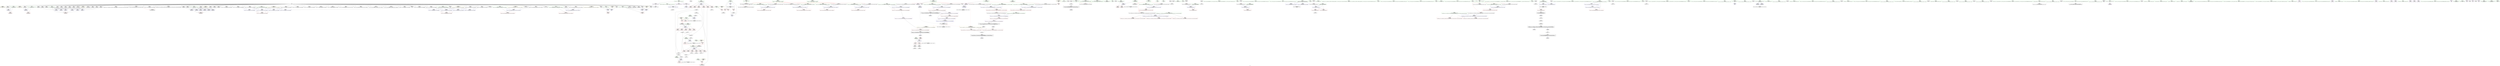 digraph "SVFG" {
	label="SVFG";

	Node0x55a52defa930 [shape=record,color=grey,label="{NodeID: 0\nNullPtr}"];
	Node0x55a52defa930 -> Node0x55a52e154dd0[style=solid];
	Node0x55a52defa930 -> Node0x55a52e154ed0[style=solid];
	Node0x55a52defa930 -> Node0x55a52e154fa0[style=solid];
	Node0x55a52defa930 -> Node0x55a52e155070[style=solid];
	Node0x55a52defa930 -> Node0x55a52e155140[style=solid];
	Node0x55a52defa930 -> Node0x55a52e155210[style=solid];
	Node0x55a52defa930 -> Node0x55a52e1552e0[style=solid];
	Node0x55a52defa930 -> Node0x55a52e1553b0[style=solid];
	Node0x55a52defa930 -> Node0x55a52e155480[style=solid];
	Node0x55a52defa930 -> Node0x55a52e155550[style=solid];
	Node0x55a52defa930 -> Node0x55a52e155620[style=solid];
	Node0x55a52defa930 -> Node0x55a52e1556f0[style=solid];
	Node0x55a52defa930 -> Node0x55a52e1557c0[style=solid];
	Node0x55a52defa930 -> Node0x55a52e155890[style=solid];
	Node0x55a52defa930 -> Node0x55a52e155960[style=solid];
	Node0x55a52defa930 -> Node0x55a52e155a30[style=solid];
	Node0x55a52defa930 -> Node0x55a52e155b00[style=solid];
	Node0x55a52defa930 -> Node0x55a52e155bd0[style=solid];
	Node0x55a52defa930 -> Node0x55a52e155ca0[style=solid];
	Node0x55a52defa930 -> Node0x55a52e155d70[style=solid];
	Node0x55a52defa930 -> Node0x55a52e155e40[style=solid];
	Node0x55a52defa930 -> Node0x55a52e155f10[style=solid];
	Node0x55a52defa930 -> Node0x55a52e155fe0[style=solid];
	Node0x55a52defa930 -> Node0x55a52e1560b0[style=solid];
	Node0x55a52defa930 -> Node0x55a52e156180[style=solid];
	Node0x55a52defa930 -> Node0x55a52e156250[style=solid];
	Node0x55a52defa930 -> Node0x55a52e156320[style=solid];
	Node0x55a52defa930 -> Node0x55a52e1563f0[style=solid];
	Node0x55a52defa930 -> Node0x55a52e1564c0[style=solid];
	Node0x55a52defa930 -> Node0x55a52e156590[style=solid];
	Node0x55a52defa930 -> Node0x55a52e156660[style=solid];
	Node0x55a52defa930 -> Node0x55a52e156730[style=solid];
	Node0x55a52defa930 -> Node0x55a52e156800[style=solid];
	Node0x55a52defa930 -> Node0x55a52e1568d0[style=solid];
	Node0x55a52defa930 -> Node0x55a52e1569a0[style=solid];
	Node0x55a52defa930 -> Node0x55a52e156a70[style=solid];
	Node0x55a52defa930 -> Node0x55a52e156b40[style=solid];
	Node0x55a52defa930 -> Node0x55a52e156c10[style=solid];
	Node0x55a52defa930 -> Node0x55a52e156ce0[style=solid];
	Node0x55a52defa930 -> Node0x55a52e156db0[style=solid];
	Node0x55a52defa930 -> Node0x55a52e156e80[style=solid];
	Node0x55a52defa930 -> Node0x55a52e156f50[style=solid];
	Node0x55a52defa930 -> Node0x55a52e157020[style=solid];
	Node0x55a52defa930 -> Node0x55a52e1570f0[style=solid];
	Node0x55a52defa930 -> Node0x55a52e1571c0[style=solid];
	Node0x55a52defa930 -> Node0x55a52e157290[style=solid];
	Node0x55a52defa930 -> Node0x55a52e157360[style=solid];
	Node0x55a52defa930 -> Node0x55a52e157430[style=solid];
	Node0x55a52defa930 -> Node0x55a52e157500[style=solid];
	Node0x55a52defa930 -> Node0x55a52e1575d0[style=solid];
	Node0x55a52defa930 -> Node0x55a52e1576a0[style=solid];
	Node0x55a52defa930 -> Node0x55a52e157770[style=solid];
	Node0x55a52defa930 -> Node0x55a52e157840[style=solid];
	Node0x55a52defa930 -> Node0x55a52e157910[style=solid];
	Node0x55a52defa930 -> Node0x55a52e1579e0[style=solid];
	Node0x55a52defa930 -> Node0x55a52e157ab0[style=solid];
	Node0x55a52defa930 -> Node0x55a52e157b80[style=solid];
	Node0x55a52defa930 -> Node0x55a52e15f4c0[style=solid];
	Node0x55a52e164470 [shape=record,color=black,label="{NodeID: 775\n297 = PHI()\n}"];
	Node0x55a52e172840 [shape=record,color=grey,label="{NodeID: 609\n184 = cmp(183, 163, )\n}"];
	Node0x55a52e15e4f0 [shape=record,color=red,label="{NodeID: 277\n635\<--605\n\<--TC\nmain\n}"];
	Node0x55a52e15e4f0 -> Node0x55a52e15a250[style=solid];
	Node0x55a52e14f040 [shape=record,color=green,label="{NodeID: 111\n619\<--620\nref.tmp\<--ref.tmp_field_insensitive\nmain\n|{<s0>81}}"];
	Node0x55a52e14f040:s0 -> Node0x55a52e166fa0[style=solid,color=red];
	Node0x55a52e153720 [shape=record,color=purple,label="{NodeID: 222\n433\<--432\n_M_current\<--this1\n_ZN9__gnu_cxx17__normal_iteratorIPcNSt7__cxx1112basic_stringIcSt11char_traitsIcESaIcEEEEppEv\n}"];
	Node0x55a52e153720 -> Node0x55a52e15dcd0[style=solid];
	Node0x55a52e153720 -> Node0x55a52e160fc0[style=solid];
	Node0x55a52e14fa20 [shape=record,color=green,label="{NodeID: 56\n146\<--147\nnAns\<--nAns_field_insensitive\n_Z5solveB5cxx11iii\n}"];
	Node0x55a52e196cf0 [shape=record,color=yellow,style=double,label="{NodeID: 665\n68V_1 = ENCHI(MR_68V_0)\npts\{1 \}\nFun[main]}"];
	Node0x55a52e196cf0 -> Node0x55a52e153990[style=dashed];
	Node0x55a52e161300 [shape=record,color=blue,label="{NodeID: 333\n450\<--499\nexn.slot\<--\n_Z4sortNSt7__cxx1112basic_stringIcSt11char_traitsIcESaIcEEE\n}"];
	Node0x55a52e161300 -> Node0x55a52e15dda0[style=dashed];
	Node0x55a52e156a70 [shape=record,color=black,label="{NodeID: 167\n505\<--3\n\<--dummyVal\n_Z4sortNSt7__cxx1112basic_stringIcSt11char_traitsIcESaIcEEE\n}"];
	Node0x55a52e156a70 -> Node0x55a52e1614a0[style=solid];
	Node0x55a52defa9c0 [shape=record,color=green,label="{NodeID: 1\n7\<--1\n__dso_handle\<--dummyObj\nGlob }"];
	Node0x55a52e164540 [shape=record,color=black,label="{NodeID: 776\n321 = PHI()\n}"];
	Node0x55a52e1729c0 [shape=record,color=grey,label="{NodeID: 610\n553 = cmp(550, 163, )\n}"];
	Node0x55a52e1729c0 -> Node0x55a52e1523e0[style=solid];
	Node0x55a52e15e5c0 [shape=record,color=red,label="{NodeID: 278\n634\<--607\n\<--tp\nmain\n}"];
	Node0x55a52e15e5c0 -> Node0x55a52e15a250[style=solid];
	Node0x55a52e14f110 [shape=record,color=green,label="{NodeID: 112\n621\<--622\nagg.tmp\<--agg.tmp_field_insensitive\nmain\n|{<s0>81}}"];
	Node0x55a52e14f110:s0 -> Node0x55a52e1673a0[style=solid,color=red];
	Node0x55a52e1537f0 [shape=record,color=purple,label="{NodeID: 223\n435\<--434\nincdec.ptr\<--\n_ZN9__gnu_cxx17__normal_iteratorIPcNSt7__cxx1112basic_stringIcSt11char_traitsIcESaIcEEEEppEv\n}"];
	Node0x55a52e1537f0 -> Node0x55a52e160fc0[style=solid];
	Node0x55a52e14faf0 [shape=record,color=green,label="{NodeID: 57\n148\<--149\nref.tmp31\<--ref.tmp31_field_insensitive\n_Z5solveB5cxx11iii\n}"];
	Node0x55a52e1613d0 [shape=record,color=blue,label="{NodeID: 334\n452\<--501\nehselector.slot\<--\n_Z4sortNSt7__cxx1112basic_stringIcSt11char_traitsIcESaIcEEE\n}"];
	Node0x55a52e1613d0 -> Node0x55a52e15de70[style=dashed];
	Node0x55a52e156b40 [shape=record,color=black,label="{NodeID: 168\n507\<--3\n\<--dummyVal\n_Z4sortNSt7__cxx1112basic_stringIcSt11char_traitsIcESaIcEEE\n}"];
	Node0x55a52e156b40 -> Node0x55a52e161570[style=solid];
	Node0x55a52e14af50 [shape=record,color=green,label="{NodeID: 2\n11\<--1\n.str\<--dummyObj\nGlob }"];
	Node0x55a52e164610 [shape=record,color=black,label="{NodeID: 777\n324 = PHI()\n}"];
	Node0x55a52e172b40 [shape=record,color=grey,label="{NodeID: 611\n169 = cmp(168, 163, )\n}"];
	Node0x55a52e15e690 [shape=record,color=red,label="{NodeID: 279\n669\<--607\n\<--tp\nmain\n}"];
	Node0x55a52e14f1e0 [shape=record,color=green,label="{NodeID: 113\n623\<--624\nexn.slot\<--exn.slot_field_insensitive\nmain\n}"];
	Node0x55a52e14f1e0 -> Node0x55a52e15eaa0[style=solid];
	Node0x55a52e14f1e0 -> Node0x55a52e1620d0[style=solid];
	Node0x55a52e14f1e0 -> Node0x55a52e162270[style=solid];
	Node0x55a52e1538c0 [shape=record,color=purple,label="{NodeID: 224\n778\<--777\n_M_current\<--this1\n_ZNK9__gnu_cxx17__normal_iteratorIPcNSt7__cxx1112basic_stringIcSt11char_traitsIcESaIcEEEE4baseEv\n}"];
	Node0x55a52e1538c0 -> Node0x55a52e152650[style=solid];
	Node0x55a52e14fbc0 [shape=record,color=green,label="{NodeID: 58\n150\<--151\n__range1\<--__range1_field_insensitive\n_Z5solveB5cxx11iii\n}"];
	Node0x55a52e14fbc0 -> Node0x55a52e15cf00[style=solid];
	Node0x55a52e14fbc0 -> Node0x55a52e15cfd0[style=solid];
	Node0x55a52e14fbc0 -> Node0x55a52e160390[style=solid];
	Node0x55a52e196ee0 [shape=record,color=yellow,style=double,label="{NodeID: 667\n72V_1 = ENCHI(MR_72V_0)\npts\{606 \}\nFun[main]}"];
	Node0x55a52e196ee0 -> Node0x55a52e15e4f0[style=dashed];
	Node0x55a52e1614a0 [shape=record,color=blue,label="{NodeID: 335\n450\<--505\nexn.slot\<--\n_Z4sortNSt7__cxx1112basic_stringIcSt11char_traitsIcESaIcEEE\n}"];
	Node0x55a52e1614a0 -> Node0x55a52e15dda0[style=dashed];
	Node0x55a52e156c10 [shape=record,color=black,label="{NodeID: 169\n511\<--3\n\<--dummyVal\n_Z4sortNSt7__cxx1112basic_stringIcSt11char_traitsIcESaIcEEE\n}"];
	Node0x55a52e14afe0 [shape=record,color=green,label="{NodeID: 3\n13\<--1\n.str.2\<--dummyObj\nGlob }"];
	Node0x55a52e1646e0 [shape=record,color=black,label="{NodeID: 778\n328 = PHI(427, )\n}"];
	Node0x55a52e172cc0 [shape=record,color=grey,label="{NodeID: 612\n166 = cmp(165, 163, )\n}"];
	Node0x55a52e15e760 [shape=record,color=red,label="{NodeID: 280\n681\<--607\n\<--tp\nmain\n}"];
	Node0x55a52e15e760 -> Node0x55a52e171040[style=solid];
	Node0x55a52e14f2b0 [shape=record,color=green,label="{NodeID: 114\n625\<--626\nehselector.slot\<--ehselector.slot_field_insensitive\nmain\n}"];
	Node0x55a52e14f2b0 -> Node0x55a52e15eb70[style=solid];
	Node0x55a52e14f2b0 -> Node0x55a52e1621a0[style=solid];
	Node0x55a52e14f2b0 -> Node0x55a52e162340[style=solid];
	Node0x55a52e153990 [shape=record,color=red,label="{NodeID: 225\n684\<--35\n\<--stdout\nmain\n}"];
	Node0x55a52e14fc90 [shape=record,color=green,label="{NodeID: 59\n152\<--153\n__begin1\<--__begin1_field_insensitive\n_Z5solveB5cxx11iii\n|{|<s1>29|<s2>30|<s3>36}}"];
	Node0x55a52e14fc90 -> Node0x55a52e1534b0[style=solid];
	Node0x55a52e14fc90:s1 -> Node0x55a52e166d20[style=solid,color=red];
	Node0x55a52e14fc90:s2 -> Node0x55a52e166be0[style=solid,color=red];
	Node0x55a52e14fc90:s3 -> Node0x55a52e166190[style=solid,color=red];
	Node0x55a52e161570 [shape=record,color=blue,label="{NodeID: 336\n452\<--507\nehselector.slot\<--\n_Z4sortNSt7__cxx1112basic_stringIcSt11char_traitsIcESaIcEEE\n}"];
	Node0x55a52e161570 -> Node0x55a52e15de70[style=dashed];
	Node0x55a52e156ce0 [shape=record,color=black,label="{NodeID: 170\n512\<--3\n\<--dummyVal\n_Z4sortNSt7__cxx1112basic_stringIcSt11char_traitsIcESaIcEEE\n}"];
	Node0x55a52e156ce0 -> Node0x55a52e161640[style=solid];
	Node0x55a52e14b070 [shape=record,color=green,label="{NodeID: 4\n15\<--1\n.str.3\<--dummyObj\nGlob }"];
	Node0x55a52e164820 [shape=record,color=black,label="{NodeID: 779\n365 = PHI()\n}"];
	Node0x55a52e164820 -> Node0x55a52e172540[style=solid];
	Node0x55a52e172e40 [shape=record,color=grey,label="{NodeID: 613\n293 = cmp(292, 294, )\n}"];
	Node0x55a52e15e830 [shape=record,color=red,label="{NodeID: 281\n640\<--611\n\<--R\nmain\n|{<s0>78}}"];
	Node0x55a52e15e830:s0 -> Node0x55a52e1678f0[style=solid,color=red];
	Node0x55a52e153e20 [shape=record,color=green,label="{NodeID: 115\n630\<--631\nscanf\<--scanf_field_insensitive\n}"];
	Node0x55a52e153a60 [shape=record,color=red,label="{NodeID: 226\n93\<--68\nexn\<--exn.slot\n__cxx_global_var_init.1\n}"];
	Node0x55a52e14fd60 [shape=record,color=green,label="{NodeID: 60\n154\<--155\n__end1\<--__end1_field_insensitive\n_Z5solveB5cxx11iii\n|{|<s1>29}}"];
	Node0x55a52e14fd60 -> Node0x55a52e153580[style=solid];
	Node0x55a52e14fd60:s1 -> Node0x55a52e166e60[style=solid,color=red];
	Node0x55a52e1970a0 [shape=record,color=yellow,style=double,label="{NodeID: 669\n76V_1 = ENCHI(MR_76V_0)\npts\{612 \}\nFun[main]}"];
	Node0x55a52e1970a0 -> Node0x55a52e15e830[style=dashed];
	Node0x55a52e161640 [shape=record,color=blue,label="{NodeID: 337\n450\<--512\nexn.slot\<--\n_Z4sortNSt7__cxx1112basic_stringIcSt11char_traitsIcESaIcEEE\n}"];
	Node0x55a52e161640 -> Node0x55a52e15dda0[style=dashed];
	Node0x55a52e156db0 [shape=record,color=black,label="{NodeID: 171\n514\<--3\n\<--dummyVal\n_Z4sortNSt7__cxx1112basic_stringIcSt11char_traitsIcESaIcEEE\n}"];
	Node0x55a52e156db0 -> Node0x55a52e161710[style=solid];
	Node0x55a52e14b100 [shape=record,color=green,label="{NodeID: 5\n17\<--1\n.str.4\<--dummyObj\nGlob }"];
	Node0x55a52e164920 [shape=record,color=black,label="{NodeID: 780\n369 = PHI()\n|{<s0>46}}"];
	Node0x55a52e164920:s0 -> Node0x55a52e166820[style=solid,color=red];
	Node0x55a52e172fc0 [shape=record,color=grey,label="{NodeID: 614\n461 = cmp(460, 462, )\n}"];
	Node0x55a52e15e900 [shape=record,color=red,label="{NodeID: 282\n641\<--613\n\<--S\nmain\n|{<s0>78}}"];
	Node0x55a52e15e900:s0 -> Node0x55a52e167a40[style=solid,color=red];
	Node0x55a52e153f20 [shape=record,color=green,label="{NodeID: 116\n645\<--646\n_ZStneIcSt11char_traitsIcESaIcEEbRKNSt7__cxx1112basic_stringIT_T0_T1_EESA_\<--_ZStneIcSt11char_traitsIcESaIcEEbRKNSt7__cxx1112basic_stringIT_T0_T1_EESA__field_insensitive\n}"];
	Node0x55a52e153b30 [shape=record,color=red,label="{NodeID: 227\n94\<--70\nsel\<--ehselector.slot\n__cxx_global_var_init.1\n}"];
	Node0x55a52e14fe30 [shape=record,color=green,label="{NodeID: 61\n156\<--157\nc\<--c_field_insensitive\n_Z5solveB5cxx11iii\n}"];
	Node0x55a52e14fe30 -> Node0x55a52e15d0a0[style=solid];
	Node0x55a52e14fe30 -> Node0x55a52e15d170[style=solid];
	Node0x55a52e14fe30 -> Node0x55a52e160600[style=solid];
	Node0x55a52e197180 [shape=record,color=yellow,style=double,label="{NodeID: 670\n78V_1 = ENCHI(MR_78V_0)\npts\{614 \}\nFun[main]}"];
	Node0x55a52e197180 -> Node0x55a52e15e900[style=dashed];
	Node0x55a52e161710 [shape=record,color=blue,label="{NodeID: 338\n452\<--514\nehselector.slot\<--\n_Z4sortNSt7__cxx1112basic_stringIcSt11char_traitsIcESaIcEEE\n}"];
	Node0x55a52e161710 -> Node0x55a52e15de70[style=dashed];
	Node0x55a52e156e80 [shape=record,color=black,label="{NodeID: 172\n529\<--3\nlpad.val\<--dummyVal\n_Z4sortNSt7__cxx1112basic_stringIcSt11char_traitsIcESaIcEEE\n}"];
	Node0x55a52e14b1c0 [shape=record,color=green,label="{NodeID: 6\n19\<--1\n.str.5\<--dummyObj\nGlob }"];
	Node0x55a52e164a20 [shape=record,color=black,label="{NodeID: 781\n373 = PHI()\n|{<s0>46}}"];
	Node0x55a52e164a20:s0 -> Node0x55a52e166960[style=solid,color=red];
	Node0x55a52e173140 [shape=record,color=grey,label="{NodeID: 615\n199 = cmp(198, 163, )\n}"];
	Node0x55a52e15e9d0 [shape=record,color=red,label="{NodeID: 283\n642\<--615\n\<--P\nmain\n|{<s0>78}}"];
	Node0x55a52e15e9d0:s0 -> Node0x55a52e1bfb10[style=solid,color=red];
	Node0x55a52e154020 [shape=record,color=green,label="{NodeID: 117\n651\<--652\n_ZNSt7__cxx1112basic_stringIcSt11char_traitsIcESaIcEEaSEOS4_\<--_ZNSt7__cxx1112basic_stringIcSt11char_traitsIcESaIcEEaSEOS4__field_insensitive\n}"];
	Node0x55a52e153c00 [shape=record,color=red,label="{NodeID: 228\n161\<--120\n\<--R.addr\n_Z5solveB5cxx11iii\n}"];
	Node0x55a52e153c00 -> Node0x55a52e159f50[style=solid];
	Node0x55a52e14ff00 [shape=record,color=green,label="{NodeID: 62\n172\<--173\n_ZNSt7__cxx1112basic_stringIcSt11char_traitsIcESaIcEEC1ERKS4_\<--_ZNSt7__cxx1112basic_stringIcSt11char_traitsIcESaIcEEC1ERKS4__field_insensitive\n}"];
	Node0x55a52e197260 [shape=record,color=yellow,style=double,label="{NodeID: 671\n80V_1 = ENCHI(MR_80V_0)\npts\{616 \}\nFun[main]}"];
	Node0x55a52e197260 -> Node0x55a52e15e9d0[style=dashed];
	Node0x55a52e1617e0 [shape=record,color=blue,label="{NodeID: 339\n458\<--181\ncleanup.dest.slot\<--\n_Z4sortNSt7__cxx1112basic_stringIcSt11char_traitsIcESaIcEEE\n}"];
	Node0x55a52e1617e0 -> Node0x55a52e194600[style=dashed];
	Node0x55a52e156f50 [shape=record,color=black,label="{NodeID: 173\n530\<--3\nlpad.val18\<--dummyVal\n_Z4sortNSt7__cxx1112basic_stringIcSt11char_traitsIcESaIcEEE\n}"];
	Node0x55a52e14b280 [shape=record,color=green,label="{NodeID: 7\n21\<--1\n.str.6\<--dummyObj\nGlob }"];
	Node0x55a52e164b20 [shape=record,color=black,label="{NodeID: 782\n375 = PHI()\n|{<s0>46}}"];
	Node0x55a52e164b20:s0 -> Node0x55a52e166aa0[style=solid,color=red];
	Node0x55a52e1732c0 [shape=record,color=grey,label="{NodeID: 616\n317 = cmp(316, 318, )\n}"];
	Node0x55a52e15eaa0 [shape=record,color=red,label="{NodeID: 284\n692\<--623\nexn\<--exn.slot\nmain\n}"];
	Node0x55a52e154120 [shape=record,color=green,label="{NodeID: 118\n672\<--673\nprintf\<--printf_field_insensitive\n}"];
	Node0x55a52e153cd0 [shape=record,color=red,label="{NodeID: 229\n175\<--120\n\<--R.addr\n_Z5solveB5cxx11iii\n}"];
	Node0x55a52e153cd0 -> Node0x55a52e1714c0[style=solid];
	Node0x55a52e150000 [shape=record,color=green,label="{NodeID: 63\n252\<--253\n_ZSteqIcEN9__gnu_cxx11__enable_ifIXsr9__is_charIT_EE7__valueEbE6__typeERKNSt7__cxx1112basic_stringIS2_St11char_traitsIS2_ESaIS2_EEESC_\<--_ZSteqIcEN9__gnu_cxx11__enable_ifIXsr9__is_charIT_EE7__valueEbE6__typeERKNSt7__cxx1112basic_stringIS2_St11char_traitsIS2_ESaIS2_EEESC__field_insensitive\n}"];
	Node0x55a52e197340 [shape=record,color=yellow,style=double,label="{NodeID: 672\n82V_1 = ENCHI(MR_82V_0)\npts\{624 \}\nFun[main]}"];
	Node0x55a52e197340 -> Node0x55a52e1620d0[style=dashed];
	Node0x55a52e197340 -> Node0x55a52e162270[style=dashed];
	Node0x55a52e1618b0 [shape=record,color=blue,label="{NodeID: 340\n542\<--540\n__lhs.addr\<--__lhs\n_ZStltIcSt11char_traitsIcESaIcEEbRKNSt7__cxx1112basic_stringIT_T0_T1_EESA_\n}"];
	Node0x55a52e1618b0 -> Node0x55a52e15df40[style=dashed];
	Node0x55a52e157020 [shape=record,color=black,label="{NodeID: 174\n555\<--3\n\<--dummyVal\n_ZStltIcSt11char_traitsIcESaIcEEbRKNSt7__cxx1112basic_stringIT_T0_T1_EESA_\n}"];
	Node0x55a52e14b340 [shape=record,color=green,label="{NodeID: 8\n23\<--1\n.str.7\<--dummyObj\nGlob }"];
	Node0x55a52e164c20 [shape=record,color=black,label="{NodeID: 783\n406 = PHI(772, )\n}"];
	Node0x55a52e164c20 -> Node0x55a52e15d8c0[style=solid];
	Node0x55a52e159f50 [shape=record,color=grey,label="{NodeID: 617\n162 = cmp(161, 163, )\n}"];
	Node0x55a52e15eb70 [shape=record,color=red,label="{NodeID: 285\n693\<--625\nsel\<--ehselector.slot\nmain\n}"];
	Node0x55a52e154220 [shape=record,color=green,label="{NodeID: 119\n675\<--676\n_ZNKSt7__cxx1112basic_stringIcSt11char_traitsIcESaIcEE5c_strEv\<--_ZNKSt7__cxx1112basic_stringIcSt11char_traitsIcESaIcEE5c_strEv_field_insensitive\n}"];
	Node0x55a52e15bf40 [shape=record,color=red,label="{NodeID: 230\n183\<--120\n\<--R.addr\n_Z5solveB5cxx11iii\n}"];
	Node0x55a52e15bf40 -> Node0x55a52e172840[style=solid];
	Node0x55a52e150100 [shape=record,color=green,label="{NodeID: 64\n271\<--272\n_ZNSt7__cxx1112basic_stringIcSt11char_traitsIcESaIcEE5beginEv\<--_ZNSt7__cxx1112basic_stringIcSt11char_traitsIcESaIcEE5beginEv_field_insensitive\n}"];
	Node0x55a52e197420 [shape=record,color=yellow,style=double,label="{NodeID: 673\n84V_1 = ENCHI(MR_84V_0)\npts\{626 \}\nFun[main]}"];
	Node0x55a52e197420 -> Node0x55a52e1621a0[style=dashed];
	Node0x55a52e197420 -> Node0x55a52e162340[style=dashed];
	Node0x55a52e161980 [shape=record,color=blue,label="{NodeID: 341\n544\<--541\n__rhs.addr\<--__rhs\n_ZStltIcSt11char_traitsIcESaIcEEbRKNSt7__cxx1112basic_stringIT_T0_T1_EESA_\n}"];
	Node0x55a52e161980 -> Node0x55a52e15e010[style=dashed];
	Node0x55a52e1570f0 [shape=record,color=black,label="{NodeID: 175\n556\<--3\n\<--dummyVal\n_ZStltIcSt11char_traitsIcESaIcEEbRKNSt7__cxx1112basic_stringIT_T0_T1_EESA_\n|{<s0>71}}"];
	Node0x55a52e1570f0:s0 -> Node0x55a52e1bffd0[style=solid,color=red];
	Node0x55a52e14b400 [shape=record,color=green,label="{NodeID: 9\n25\<--1\n.str.8\<--dummyObj\nGlob }"];
	Node0x55a52e164df0 [shape=record,color=black,label="{NodeID: 784\n411 = PHI(772, )\n}"];
	Node0x55a52e164df0 -> Node0x55a52e15d990[style=solid];
	Node0x55a52e15a0d0 [shape=record,color=grey,label="{NodeID: 618\n180 = cmp(179, 181, )\n}"];
	Node0x55a52e15ec40 [shape=record,color=red,label="{NodeID: 286\n709\<--703\n\<--__lhs.addr\n_ZStneIcSt11char_traitsIcESaIcEEbRKNSt7__cxx1112basic_stringIT_T0_T1_EESA_\n|{<s0>92}}"];
	Node0x55a52e15ec40:s0 -> Node0x55a52e1c0120[style=solid,color=red];
	Node0x55a52e154320 [shape=record,color=green,label="{NodeID: 120\n686\<--687\nfflush\<--fflush_field_insensitive\n}"];
	Node0x55a52e15bfd0 [shape=record,color=red,label="{NodeID: 231\n226\<--120\n\<--R.addr\n_Z5solveB5cxx11iii\n}"];
	Node0x55a52e15bfd0 -> Node0x55a52e1720c0[style=solid];
	Node0x55a52e150200 [shape=record,color=green,label="{NodeID: 65\n277\<--278\n_ZNSt7__cxx1112basic_stringIcSt11char_traitsIcESaIcEE3endEv\<--_ZNSt7__cxx1112basic_stringIcSt11char_traitsIcESaIcEE3endEv_field_insensitive\n}"];
	Node0x55a52e161a50 [shape=record,color=blue,label="{NodeID: 342\n563\<--561\n__lhs.addr\<--__lhs\n_ZStplIcSt11char_traitsIcESaIcEENSt7__cxx1112basic_stringIT_T0_T1_EERKS8_SA_\n}"];
	Node0x55a52e161a50 -> Node0x55a52e15e0e0[style=dashed];
	Node0x55a52e1571c0 [shape=record,color=black,label="{NodeID: 176\n585\<--3\n\<--dummyVal\n_ZStplIcSt11char_traitsIcESaIcEENSt7__cxx1112basic_stringIT_T0_T1_EERKS8_SA_\n}"];
	Node0x55a52e14b4c0 [shape=record,color=green,label="{NodeID: 10\n27\<--1\n.str.9\<--dummyObj\nGlob }"];
	Node0x55a52e164f30 [shape=record,color=black,label="{NodeID: 785\n460 = PHI()\n}"];
	Node0x55a52e164f30 -> Node0x55a52e172fc0[style=solid];
	Node0x55a52e15a250 [shape=record,color=grey,label="{NodeID: 619\n636 = cmp(634, 635, )\n}"];
	Node0x55a52e15ed10 [shape=record,color=red,label="{NodeID: 287\n710\<--705\n\<--__rhs.addr\n_ZStneIcSt11char_traitsIcESaIcEEbRKNSt7__cxx1112basic_stringIT_T0_T1_EESA_\n|{<s0>92}}"];
	Node0x55a52e15ed10:s0 -> Node0x55a52e1c0270[style=solid,color=red];
	Node0x55a52e154420 [shape=record,color=green,label="{NodeID: 121\n703\<--704\n__lhs.addr\<--__lhs.addr_field_insensitive\n_ZStneIcSt11char_traitsIcESaIcEEbRKNSt7__cxx1112basic_stringIT_T0_T1_EESA_\n}"];
	Node0x55a52e154420 -> Node0x55a52e15ec40[style=solid];
	Node0x55a52e154420 -> Node0x55a52e1624e0[style=solid];
	Node0x55a52e15c060 [shape=record,color=red,label="{NodeID: 232\n233\<--120\n\<--R.addr\n_Z5solveB5cxx11iii\n}"];
	Node0x55a52e15c060 -> Node0x55a52e172240[style=solid];
	Node0x55a52e150300 [shape=record,color=green,label="{NodeID: 66\n283\<--284\n_ZN9__gnu_cxxneIPcNSt7__cxx1112basic_stringIcSt11char_traitsIcESaIcEEEEEbRKNS_17__normal_iteratorIT_T0_EESD_\<--_ZN9__gnu_cxxneIPcNSt7__cxx1112basic_stringIcSt11char_traitsIcESaIcEEEEEbRKNS_17__normal_iteratorIT_T0_EESD__field_insensitive\n}"];
	Node0x55a52e161b20 [shape=record,color=blue,label="{NodeID: 343\n565\<--562\n__rhs.addr\<--__rhs\n_ZStplIcSt11char_traitsIcESaIcEENSt7__cxx1112basic_stringIT_T0_T1_EERKS8_SA_\n}"];
	Node0x55a52e161b20 -> Node0x55a52e15e1b0[style=dashed];
	Node0x55a52e157290 [shape=record,color=black,label="{NodeID: 177\n586\<--3\n\<--dummyVal\n_ZStplIcSt11char_traitsIcESaIcEENSt7__cxx1112basic_stringIT_T0_T1_EERKS8_SA_\n}"];
	Node0x55a52e157290 -> Node0x55a52e161d90[style=solid];
	Node0x55a52e1321c0 [shape=record,color=green,label="{NodeID: 11\n29\<--1\n.str.10\<--dummyObj\nGlob }"];
	Node0x55a52e165000 [shape=record,color=black,label="{NodeID: 786\n466 = PHI()\n}"];
	Node0x55a52e165000 -> Node0x55a52e170d40[style=solid];
	Node0x55a52e15a3d0 [shape=record,color=grey,label="{NodeID: 620\n413 = cmp(409, 412, )\n}"];
	Node0x55a52e15a3d0 -> Node0x55a52e152170[style=solid];
	Node0x55a52e15ede0 [shape=record,color=red,label="{NodeID: 288\n752\<--728\n\<--retval\n_ZNSt11char_traitsIcE7compareEPKcS2_m\n}"];
	Node0x55a52e15ede0 -> Node0x55a52e152580[style=solid];
	Node0x55a52e1544f0 [shape=record,color=green,label="{NodeID: 122\n705\<--706\n__rhs.addr\<--__rhs.addr_field_insensitive\n_ZStneIcSt11char_traitsIcESaIcEEbRKNSt7__cxx1112basic_stringIT_T0_T1_EESA_\n}"];
	Node0x55a52e1544f0 -> Node0x55a52e15ed10[style=solid];
	Node0x55a52e1544f0 -> Node0x55a52e1625b0[style=solid];
	Node0x55a52e15c130 [shape=record,color=red,label="{NodeID: 233\n243\<--120\n\<--R.addr\n_Z5solveB5cxx11iii\n}"];
	Node0x55a52e15c130 -> Node0x55a52e171940[style=solid];
	Node0x55a52e150400 [shape=record,color=green,label="{NodeID: 67\n287\<--288\n_ZNK9__gnu_cxx17__normal_iteratorIPcNSt7__cxx1112basic_stringIcSt11char_traitsIcESaIcEEEEdeEv\<--_ZNK9__gnu_cxx17__normal_iteratorIPcNSt7__cxx1112basic_stringIcSt11char_traitsIcESaIcEEEEdeEv_field_insensitive\n}"];
	Node0x55a52e161bf0 [shape=record,color=blue,label="{NodeID: 344\n567\<--384\nnrvo\<--\n_ZStplIcSt11char_traitsIcESaIcEENSt7__cxx1112basic_stringIT_T0_T1_EERKS8_SA_\n}"];
	Node0x55a52e161bf0 -> Node0x55a52e161cc0[style=dashed];
	Node0x55a52e157360 [shape=record,color=black,label="{NodeID: 178\n588\<--3\n\<--dummyVal\n_ZStplIcSt11char_traitsIcESaIcEENSt7__cxx1112basic_stringIT_T0_T1_EERKS8_SA_\n}"];
	Node0x55a52e157360 -> Node0x55a52e161e60[style=solid];
	Node0x55a52e132250 [shape=record,color=green,label="{NodeID: 12\n31\<--1\n.str.11\<--dummyObj\nGlob }"];
	Node0x55a52e1650d0 [shape=record,color=black,label="{NodeID: 787\n475 = PHI()\n}"];
	Node0x55a52e1650d0 -> Node0x55a52e170bc0[style=solid];
	Node0x55a52e189300 [shape=record,color=black,label="{NodeID: 621\nMR_90V_3 = PHI(MR_90V_4, MR_90V_2, )\npts\{729 \}\n}"];
	Node0x55a52e189300 -> Node0x55a52e15ede0[style=dashed];
	Node0x55a52e15eeb0 [shape=record,color=red,label="{NodeID: 289\n744\<--730\n\<--__s1.addr\n_ZNSt11char_traitsIcE7compareEPKcS2_m\n}"];
	Node0x55a52e1545c0 [shape=record,color=green,label="{NodeID: 123\n728\<--729\nretval\<--retval_field_insensitive\n_ZNSt11char_traitsIcE7compareEPKcS2_m\n}"];
	Node0x55a52e1545c0 -> Node0x55a52e15ede0[style=solid];
	Node0x55a52e1545c0 -> Node0x55a52e1628f0[style=solid];
	Node0x55a52e1545c0 -> Node0x55a52e1629c0[style=solid];
	Node0x55a52e15c200 [shape=record,color=red,label="{NodeID: 234\n165\<--122\n\<--S.addr\n_Z5solveB5cxx11iii\n}"];
	Node0x55a52e15c200 -> Node0x55a52e172cc0[style=solid];
	Node0x55a52e150500 [shape=record,color=green,label="{NodeID: 68\n298\<--299\n_ZNSt7__cxx1112basic_stringIcSt11char_traitsIcESaIcEEpLEPKc\<--_ZNSt7__cxx1112basic_stringIcSt11char_traitsIcESaIcEEpLEPKc_field_insensitive\n}"];
	Node0x55a52e161cc0 [shape=record,color=blue,label="{NodeID: 345\n567\<--381\nnrvo\<--\n_ZStplIcSt11char_traitsIcESaIcEENSt7__cxx1112basic_stringIT_T0_T1_EERKS8_SA_\n}"];
	Node0x55a52e161cc0 -> Node0x55a52e15e280[style=dashed];
	Node0x55a52e157430 [shape=record,color=black,label="{NodeID: 179\n597\<--3\nlpad.val\<--dummyVal\n_ZStplIcSt11char_traitsIcESaIcEENSt7__cxx1112basic_stringIT_T0_T1_EERKS8_SA_\n}"];
	Node0x55a52e132310 [shape=record,color=green,label="{NodeID: 13\n33\<--1\n.str.12\<--dummyObj\nGlob }"];
	Node0x55a52e1651a0 [shape=record,color=black,label="{NodeID: 788\n477 = PHI()\n}"];
	Node0x55a52e1651a0 -> Node0x55a52e170ec0[style=solid];
	Node0x55a52e1893f0 [shape=record,color=black,label="{NodeID: 622\nMR_16V_2 = PHI(MR_16V_4, MR_16V_1, MR_16V_1, MR_16V_1, MR_16V_1, )\npts\{137 \}\n}"];
	Node0x55a52e15ef80 [shape=record,color=red,label="{NodeID: 290\n745\<--732\n\<--__s2.addr\n_ZNSt11char_traitsIcE7compareEPKcS2_m\n}"];
	Node0x55a52e154690 [shape=record,color=green,label="{NodeID: 124\n730\<--731\n__s1.addr\<--__s1.addr_field_insensitive\n_ZNSt11char_traitsIcE7compareEPKcS2_m\n}"];
	Node0x55a52e154690 -> Node0x55a52e15eeb0[style=solid];
	Node0x55a52e154690 -> Node0x55a52e162680[style=solid];
	Node0x55a52e15c2d0 [shape=record,color=red,label="{NodeID: 235\n176\<--122\n\<--S.addr\n_Z5solveB5cxx11iii\n}"];
	Node0x55a52e15c2d0 -> Node0x55a52e1714c0[style=solid];
	Node0x55a52e150600 [shape=record,color=green,label="{NodeID: 69\n329\<--330\n_ZN9__gnu_cxx17__normal_iteratorIPcNSt7__cxx1112basic_stringIcSt11char_traitsIcESaIcEEEEppEv\<--_ZN9__gnu_cxx17__normal_iteratorIPcNSt7__cxx1112basic_stringIcSt11char_traitsIcESaIcEEEEppEv_field_insensitive\n}"];
	Node0x55a52e161d90 [shape=record,color=blue,label="{NodeID: 346\n569\<--586\nexn.slot\<--\n_ZStplIcSt11char_traitsIcESaIcEENSt7__cxx1112basic_stringIT_T0_T1_EERKS8_SA_\n}"];
	Node0x55a52e161d90 -> Node0x55a52e15e350[style=dashed];
	Node0x55a52e157500 [shape=record,color=black,label="{NodeID: 180\n598\<--3\nlpad.val1\<--dummyVal\n_ZStplIcSt11char_traitsIcESaIcEENSt7__cxx1112basic_stringIT_T0_T1_EERKS8_SA_\n}"];
	Node0x55a52e14c5e0 [shape=record,color=green,label="{NodeID: 14\n35\<--1\nstdout\<--dummyObj\nGlob }"];
	Node0x55a52e1652a0 [shape=record,color=black,label="{NodeID: 789\n482 = PHI(539, )\n}"];
	Node0x55a52e1898f0 [shape=record,color=black,label="{NodeID: 623\nMR_18V_2 = PHI(MR_18V_4, MR_18V_1, MR_18V_1, MR_18V_1, MR_18V_1, )\npts\{139 \}\n}"];
	Node0x55a52e15f050 [shape=record,color=red,label="{NodeID: 291\n739\<--734\n\<--__n.addr\n_ZNSt11char_traitsIcE7compareEPKcS2_m\n}"];
	Node0x55a52e15f050 -> Node0x55a52e1726c0[style=solid];
	Node0x55a52e154760 [shape=record,color=green,label="{NodeID: 125\n732\<--733\n__s2.addr\<--__s2.addr_field_insensitive\n_ZNSt11char_traitsIcE7compareEPKcS2_m\n}"];
	Node0x55a52e154760 -> Node0x55a52e15ef80[style=solid];
	Node0x55a52e154760 -> Node0x55a52e162750[style=solid];
	Node0x55a52e15c3a0 [shape=record,color=red,label="{NodeID: 236\n198\<--122\n\<--S.addr\n_Z5solveB5cxx11iii\n}"];
	Node0x55a52e15c3a0 -> Node0x55a52e173140[style=solid];
	Node0x55a52e150700 [shape=record,color=green,label="{NodeID: 70\n333\<--334\n_ZNSt7__cxx1112basic_stringIcSt11char_traitsIcESaIcEEC1EOS4_\<--_ZNSt7__cxx1112basic_stringIcSt11char_traitsIcESaIcEEC1EOS4__field_insensitive\n}"];
	Node0x55a52e161e60 [shape=record,color=blue,label="{NodeID: 347\n571\<--588\nehselector.slot\<--\n_ZStplIcSt11char_traitsIcESaIcEENSt7__cxx1112basic_stringIT_T0_T1_EERKS8_SA_\n}"];
	Node0x55a52e161e60 -> Node0x55a52e15e420[style=dashed];
	Node0x55a52e1575d0 [shape=record,color=black,label="{NodeID: 181\n656\<--3\n\<--dummyVal\nmain\n}"];
	Node0x55a52e14c670 [shape=record,color=green,label="{NodeID: 15\n37\<--1\n\<--dummyObj\nCan only get source location for instruction, argument, global var or function.}"];
	Node0x55a52e1653e0 [shape=record,color=black,label="{NodeID: 790\n550 = PHI()\n}"];
	Node0x55a52e1653e0 -> Node0x55a52e1729c0[style=solid];
	Node0x55a52e189df0 [shape=record,color=black,label="{NodeID: 624\nMR_20V_2 = PHI(MR_20V_4, MR_20V_1, MR_20V_1, MR_20V_1, MR_20V_1, )\npts\{141 \}\n}"];
	Node0x55a52e15f120 [shape=record,color=red,label="{NodeID: 292\n746\<--734\n\<--__n.addr\n_ZNSt11char_traitsIcE7compareEPKcS2_m\n}"];
	Node0x55a52e154830 [shape=record,color=green,label="{NodeID: 126\n734\<--735\n__n.addr\<--__n.addr_field_insensitive\n_ZNSt11char_traitsIcE7compareEPKcS2_m\n}"];
	Node0x55a52e154830 -> Node0x55a52e15f050[style=solid];
	Node0x55a52e154830 -> Node0x55a52e15f120[style=solid];
	Node0x55a52e154830 -> Node0x55a52e162820[style=solid];
	Node0x55a52e15c470 [shape=record,color=red,label="{NodeID: 237\n228\<--122\n\<--S.addr\n_Z5solveB5cxx11iii\n}"];
	Node0x55a52e15c470 -> Node0x55a52e171dc0[style=solid];
	Node0x55a52e150800 [shape=record,color=green,label="{NodeID: 71\n354\<--355\n__lhs.addr\<--__lhs.addr_field_insensitive\n_ZSteqIcEN9__gnu_cxx11__enable_ifIXsr9__is_charIT_EE7__valueEbE6__typeERKNSt7__cxx1112basic_stringIS2_St11char_traitsIS2_ESaIS2_EEESC_\n}"];
	Node0x55a52e150800 -> Node0x55a52e15d310[style=solid];
	Node0x55a52e150800 -> Node0x55a52e15d3e0[style=solid];
	Node0x55a52e150800 -> Node0x55a52e15d4b0[style=solid];
	Node0x55a52e150800 -> Node0x55a52e160ae0[style=solid];
	Node0x55a52e161f30 [shape=record,color=blue,label="{NodeID: 348\n603\<--163\nretval\<--\nmain\n}"];
	Node0x55a52e1576a0 [shape=record,color=black,label="{NodeID: 182\n657\<--3\n\<--dummyVal\nmain\n}"];
	Node0x55a52e1576a0 -> Node0x55a52e1620d0[style=solid];
	Node0x55a52e14c700 [shape=record,color=green,label="{NodeID: 16\n163\<--1\n\<--dummyObj\nCan only get source location for instruction, argument, global var or function.}"];
	Node0x55a52e1654e0 [shape=record,color=black,label="{NodeID: 791\n579 = PHI()\n}"];
	Node0x55a52e18a2f0 [shape=record,color=black,label="{NodeID: 625\nMR_22V_2 = PHI(MR_22V_4, MR_22V_1, MR_22V_1, MR_22V_1, MR_22V_1, )\npts\{145 \}\n}"];
	Node0x55a52e15f1f0 [shape=record,color=red,label="{NodeID: 293\n777\<--774\nthis1\<--this.addr\n_ZNK9__gnu_cxx17__normal_iteratorIPcNSt7__cxx1112basic_stringIcSt11char_traitsIcESaIcEEEE4baseEv\n}"];
	Node0x55a52e15f1f0 -> Node0x55a52e1538c0[style=solid];
	Node0x55a52e154900 [shape=record,color=green,label="{NodeID: 127\n748\<--749\nmemcmp\<--memcmp_field_insensitive\n}"];
	Node0x55a52e15c540 [shape=record,color=red,label="{NodeID: 238\n234\<--122\n\<--S.addr\n_Z5solveB5cxx11iii\n}"];
	Node0x55a52e15c540 -> Node0x55a52e172240[style=solid];
	Node0x55a52e1508d0 [shape=record,color=green,label="{NodeID: 72\n356\<--357\n__rhs.addr\<--__rhs.addr_field_insensitive\n_ZSteqIcEN9__gnu_cxx11__enable_ifIXsr9__is_charIT_EE7__valueEbE6__typeERKNSt7__cxx1112basic_stringIS2_St11char_traitsIS2_ESaIS2_EEESC_\n}"];
	Node0x55a52e1508d0 -> Node0x55a52e15d580[style=solid];
	Node0x55a52e1508d0 -> Node0x55a52e15d650[style=solid];
	Node0x55a52e1508d0 -> Node0x55a52e160bb0[style=solid];
	Node0x55a52e162000 [shape=record,color=blue,label="{NodeID: 349\n607\<--181\ntp\<--\nmain\n}"];
	Node0x55a52e162000 -> Node0x55a52e191ff0[style=dashed];
	Node0x55a52e157770 [shape=record,color=black,label="{NodeID: 183\n659\<--3\n\<--dummyVal\nmain\n}"];
	Node0x55a52e157770 -> Node0x55a52e1621a0[style=solid];
	Node0x55a52e14c7c0 [shape=record,color=green,label="{NodeID: 17\n181\<--1\n\<--dummyObj\nCan only get source location for instruction, argument, global var or function.}"];
	Node0x55a52e1655b0 [shape=record,color=black,label="{NodeID: 792\n639 = PHI()\n}"];
	Node0x55a52e18a7f0 [shape=record,color=black,label="{NodeID: 626\nMR_24V_2 = PHI(MR_24V_4, MR_24V_1, MR_24V_1, MR_24V_1, MR_24V_1, )\npts\{151 \}\n}"];
	Node0x55a52e15f2c0 [shape=record,color=blue,label="{NodeID: 294\n791\<--37\nllvm.global_ctors_0\<--\nGlob }"];
	Node0x55a52e154a00 [shape=record,color=green,label="{NodeID: 128\n759\<--760\n__cxa_begin_catch\<--__cxa_begin_catch_field_insensitive\n}"];
	Node0x55a52e15c610 [shape=record,color=red,label="{NodeID: 239\n240\<--122\n\<--S.addr\n_Z5solveB5cxx11iii\n}"];
	Node0x55a52e15c610 -> Node0x55a52e171c40[style=solid];
	Node0x55a52e1509a0 [shape=record,color=green,label="{NodeID: 73\n362\<--363\n_ZNKSt7__cxx1112basic_stringIcSt11char_traitsIcESaIcEE4sizeEv\<--_ZNKSt7__cxx1112basic_stringIcSt11char_traitsIcESaIcEE4sizeEv_field_insensitive\n}"];
	Node0x55a52e1620d0 [shape=record,color=blue,label="{NodeID: 350\n623\<--657\nexn.slot\<--\nmain\n}"];
	Node0x55a52e1620d0 -> Node0x55a52e15eaa0[style=dashed];
	Node0x55a52e157840 [shape=record,color=black,label="{NodeID: 184\n662\<--3\n\<--dummyVal\nmain\n}"];
	Node0x55a52e14c880 [shape=record,color=green,label="{NodeID: 18\n231\<--1\n\<--dummyObj\nCan only get source location for instruction, argument, global var or function.}"];
	Node0x55a52e165680 [shape=record,color=black,label="{NodeID: 793\n629 = PHI()\n}"];
	Node0x55a52e18acf0 [shape=record,color=black,label="{NodeID: 627\nMR_26V_2 = PHI(MR_26V_4, MR_26V_1, MR_26V_1, MR_26V_1, MR_26V_1, )\npts\{157 \}\n}"];
	Node0x55a52e15f3c0 [shape=record,color=blue,label="{NodeID: 295\n792\<--38\nllvm.global_ctors_1\<--_GLOBAL__sub_I_ikatanic_0_0.cpp\nGlob }"];
	Node0x55a52e154b00 [shape=record,color=green,label="{NodeID: 129\n762\<--763\n_ZSt9terminatev\<--_ZSt9terminatev_field_insensitive\n}"];
	Node0x55a52e15c6e0 [shape=record,color=red,label="{NodeID: 240\n168\<--124\n\<--P.addr\n_Z5solveB5cxx11iii\n}"];
	Node0x55a52e15c6e0 -> Node0x55a52e172b40[style=solid];
	Node0x55a52e150aa0 [shape=record,color=green,label="{NodeID: 74\n370\<--371\n_ZNKSt7__cxx1112basic_stringIcSt11char_traitsIcESaIcEE4dataEv\<--_ZNKSt7__cxx1112basic_stringIcSt11char_traitsIcESaIcEE4dataEv_field_insensitive\n}"];
	Node0x55a52e197da0 [shape=record,color=yellow,style=double,label="{NodeID: 683\n28V_1 = ENCHI(MR_28V_0)\npts\{1530000 \}\nFun[_ZNK9__gnu_cxx17__normal_iteratorIPcNSt7__cxx1112basic_stringIcSt11char_traitsIcESaIcEEEEdeEv]}"];
	Node0x55a52e197da0 -> Node0x55a52e15db30[style=dashed];
	Node0x55a52e1621a0 [shape=record,color=blue,label="{NodeID: 351\n625\<--659\nehselector.slot\<--\nmain\n}"];
	Node0x55a52e1621a0 -> Node0x55a52e15eb70[style=dashed];
	Node0x55a52e157910 [shape=record,color=black,label="{NodeID: 185\n663\<--3\n\<--dummyVal\nmain\n}"];
	Node0x55a52e157910 -> Node0x55a52e162270[style=solid];
	Node0x55a52e14c940 [shape=record,color=green,label="{NodeID: 19\n294\<--1\n\<--dummyObj\nCan only get source location for instruction, argument, global var or function.}"];
	Node0x55a52e165780 [shape=record,color=black,label="{NodeID: 794\n644 = PHI(700, )\n}"];
	Node0x55a52e18b1f0 [shape=record,color=black,label="{NodeID: 628\nMR_28V_2 = PHI(MR_28V_4, MR_28V_1, MR_28V_1, MR_28V_1, MR_28V_1, )\npts\{1530000 \}\n}"];
	Node0x55a52e15f4c0 [shape=record,color=blue, style = dotted,label="{NodeID: 296\n793\<--3\nllvm.global_ctors_2\<--dummyVal\nGlob }"];
	Node0x55a52e154c00 [shape=record,color=green,label="{NodeID: 130\n774\<--775\nthis.addr\<--this.addr_field_insensitive\n_ZNK9__gnu_cxx17__normal_iteratorIPcNSt7__cxx1112basic_stringIcSt11char_traitsIcESaIcEEEE4baseEv\n}"];
	Node0x55a52e154c00 -> Node0x55a52e15f1f0[style=solid];
	Node0x55a52e154c00 -> Node0x55a52e162a90[style=solid];
	Node0x55a52e15c7b0 [shape=record,color=red,label="{NodeID: 241\n178\<--124\n\<--P.addr\n_Z5solveB5cxx11iii\n}"];
	Node0x55a52e15c7b0 -> Node0x55a52e171340[style=solid];
	Node0x55a52e150ba0 [shape=record,color=green,label="{NodeID: 75\n377\<--378\n_ZNSt11char_traitsIcE7compareEPKcS2_m\<--_ZNSt11char_traitsIcE7compareEPKcS2_m_field_insensitive\n}"];
	Node0x55a52e162270 [shape=record,color=blue,label="{NodeID: 352\n623\<--663\nexn.slot\<--\nmain\n}"];
	Node0x55a52e162270 -> Node0x55a52e15eaa0[style=dashed];
	Node0x55a52e1579e0 [shape=record,color=black,label="{NodeID: 186\n665\<--3\n\<--dummyVal\nmain\n}"];
	Node0x55a52e1579e0 -> Node0x55a52e162340[style=solid];
	Node0x55a52e14ca00 [shape=record,color=green,label="{NodeID: 20\n318\<--1\n\<--dummyObj\nCan only get source location for instruction, argument, global var or function.}"];
	Node0x55a52e165920 [shape=record,color=black,label="{NodeID: 795\n650 = PHI()\n}"];
	Node0x55a52e18b6f0 [shape=record,color=black,label="{NodeID: 629\nMR_30V_2 = PHI(MR_30V_4, MR_30V_1, MR_30V_1, MR_30V_1, MR_30V_1, )\npts\{1550000 \}\n}"];
	Node0x55a52e15f5c0 [shape=record,color=blue,label="{NodeID: 297\n68\<--87\nexn.slot\<--\n__cxx_global_var_init.1\n}"];
	Node0x55a52e15f5c0 -> Node0x55a52e153a60[style=dashed];
	Node0x55a52e154cd0 [shape=record,color=green,label="{NodeID: 131\n38\<--786\n_GLOBAL__sub_I_ikatanic_0_0.cpp\<--_GLOBAL__sub_I_ikatanic_0_0.cpp_field_insensitive\n}"];
	Node0x55a52e154cd0 -> Node0x55a52e15f3c0[style=solid];
	Node0x55a52e15c880 [shape=record,color=red,label="{NodeID: 242\n225\<--124\n\<--P.addr\n_Z5solveB5cxx11iii\n}"];
	Node0x55a52e15c880 -> Node0x55a52e1720c0[style=solid];
	Node0x55a52e150ca0 [shape=record,color=green,label="{NodeID: 76\n389\<--390\n__clang_call_terminate\<--__clang_call_terminate_field_insensitive\n}"];
	Node0x55a52e197f90 [shape=record,color=yellow,style=double,label="{NodeID: 685\n40V_1 = ENCHI(MR_40V_0)\npts\{1530000 1550000 \}\nFun[_ZN9__gnu_cxxneIPcNSt7__cxx1112basic_stringIcSt11char_traitsIcESaIcEEEEEbRKNS_17__normal_iteratorIT_T0_EESD_]}"];
	Node0x55a52e197f90 -> Node0x55a52e15d8c0[style=dashed];
	Node0x55a52e197f90 -> Node0x55a52e15d990[style=dashed];
	Node0x55a52e162340 [shape=record,color=blue,label="{NodeID: 353\n625\<--665\nehselector.slot\<--\nmain\n}"];
	Node0x55a52e162340 -> Node0x55a52e15eb70[style=dashed];
	Node0x55a52e157ab0 [shape=record,color=black,label="{NodeID: 187\n694\<--3\nlpad.val\<--dummyVal\nmain\n}"];
	Node0x55a52e14cac0 [shape=record,color=green,label="{NodeID: 21\n381\<--1\n\<--dummyObj\nCan only get source location for instruction, argument, global var or function.}"];
	Node0x55a52e1659f0 [shape=record,color=black,label="{NodeID: 796\n671 = PHI()\n}"];
	Node0x55a52e15f690 [shape=record,color=blue,label="{NodeID: 298\n70\<--89\nehselector.slot\<--\n__cxx_global_var_init.1\n}"];
	Node0x55a52e15f690 -> Node0x55a52e153b30[style=dashed];
	Node0x55a52e154dd0 [shape=record,color=black,label="{NodeID: 132\n2\<--3\ndummyVal\<--dummyVal\n}"];
	Node0x55a52e15c950 [shape=record,color=red,label="{NodeID: 243\n236\<--124\n\<--P.addr\n_Z5solveB5cxx11iii\n}"];
	Node0x55a52e15c950 -> Node0x55a52e171640[style=solid];
	Node0x55a52e150da0 [shape=record,color=green,label="{NodeID: 77\n399\<--400\n__lhs.addr\<--__lhs.addr_field_insensitive\n_ZN9__gnu_cxxneIPcNSt7__cxx1112basic_stringIcSt11char_traitsIcESaIcEEEEEbRKNS_17__normal_iteratorIT_T0_EESD_\n}"];
	Node0x55a52e150da0 -> Node0x55a52e15d720[style=solid];
	Node0x55a52e150da0 -> Node0x55a52e160c80[style=solid];
	Node0x55a52e162410 [shape=record,color=blue,label="{NodeID: 354\n607\<--682\ntp\<--inc\nmain\n}"];
	Node0x55a52e162410 -> Node0x55a52e191ff0[style=dashed];
	Node0x55a52e157b80 [shape=record,color=black,label="{NodeID: 188\n695\<--3\nlpad.val12\<--dummyVal\nmain\n}"];
	Node0x55a52e14cb80 [shape=record,color=green,label="{NodeID: 22\n384\<--1\n\<--dummyObj\nCan only get source location for instruction, argument, global var or function.}"];
	Node0x55a52e165ac0 [shape=record,color=black,label="{NodeID: 797\n674 = PHI()\n}"];
	Node0x55a52e15f760 [shape=record,color=blue,label="{NodeID: 299\n120\<--117\nR.addr\<--R\n_Z5solveB5cxx11iii\n}"];
	Node0x55a52e15f760 -> Node0x55a52e153c00[style=dashed];
	Node0x55a52e15f760 -> Node0x55a52e153cd0[style=dashed];
	Node0x55a52e15f760 -> Node0x55a52e15bf40[style=dashed];
	Node0x55a52e15f760 -> Node0x55a52e15bfd0[style=dashed];
	Node0x55a52e15f760 -> Node0x55a52e15c060[style=dashed];
	Node0x55a52e15f760 -> Node0x55a52e15c130[style=dashed];
	Node0x55a52e154ed0 [shape=record,color=black,label="{NodeID: 133\n86\<--3\n\<--dummyVal\n__cxx_global_var_init.1\n}"];
	Node0x55a52e15ca20 [shape=record,color=red,label="{NodeID: 244\n241\<--124\n\<--P.addr\n_Z5solveB5cxx11iii\n}"];
	Node0x55a52e15ca20 -> Node0x55a52e171c40[style=solid];
	Node0x55a52e150e70 [shape=record,color=green,label="{NodeID: 78\n401\<--402\n__rhs.addr\<--__rhs.addr_field_insensitive\n_ZN9__gnu_cxxneIPcNSt7__cxx1112basic_stringIcSt11char_traitsIcESaIcEEEEEbRKNS_17__normal_iteratorIT_T0_EESD_\n}"];
	Node0x55a52e150e70 -> Node0x55a52e15d7f0[style=solid];
	Node0x55a52e150e70 -> Node0x55a52e160d50[style=solid];
	Node0x55a52e198180 [shape=record,color=yellow,style=double,label="{NodeID: 687\n48V_1 = ENCHI(MR_48V_0)\npts\{451 \}\nFun[_Z4sortNSt7__cxx1112basic_stringIcSt11char_traitsIcESaIcEEE]}"];
	Node0x55a52e198180 -> Node0x55a52e161160[style=dashed];
	Node0x55a52e198180 -> Node0x55a52e161300[style=dashed];
	Node0x55a52e198180 -> Node0x55a52e1614a0[style=dashed];
	Node0x55a52e198180 -> Node0x55a52e161640[style=dashed];
	Node0x55a52e1624e0 [shape=record,color=blue,label="{NodeID: 355\n703\<--701\n__lhs.addr\<--__lhs\n_ZStneIcSt11char_traitsIcESaIcEEbRKNSt7__cxx1112basic_stringIT_T0_T1_EESA_\n}"];
	Node0x55a52e1624e0 -> Node0x55a52e15ec40[style=dashed];
	Node0x55a52e157c50 [shape=record,color=black,label="{NodeID: 189\n9\<--8\n\<--_ZL2NOB5cxx11\nCan only get source location for instruction, argument, global var or function.}"];
	Node0x55a52e14cc40 [shape=record,color=green,label="{NodeID: 23\n462\<--1\n\<--dummyObj\nCan only get source location for instruction, argument, global var or function.}"];
	Node0x55a52e165c20 [shape=record,color=black,label="{NodeID: 798\n678 = PHI()\n}"];
	Node0x55a52e15f830 [shape=record,color=blue,label="{NodeID: 300\n122\<--118\nS.addr\<--S\n_Z5solveB5cxx11iii\n}"];
	Node0x55a52e15f830 -> Node0x55a52e15c200[style=dashed];
	Node0x55a52e15f830 -> Node0x55a52e15c2d0[style=dashed];
	Node0x55a52e15f830 -> Node0x55a52e15c3a0[style=dashed];
	Node0x55a52e15f830 -> Node0x55a52e15c470[style=dashed];
	Node0x55a52e15f830 -> Node0x55a52e15c540[style=dashed];
	Node0x55a52e15f830 -> Node0x55a52e15c610[style=dashed];
	Node0x55a52e154fa0 [shape=record,color=black,label="{NodeID: 134\n87\<--3\n\<--dummyVal\n__cxx_global_var_init.1\n}"];
	Node0x55a52e154fa0 -> Node0x55a52e15f5c0[style=solid];
	Node0x55a52e15caf0 [shape=record,color=red,label="{NodeID: 245\n343\<--128\nexn\<--exn.slot\n_Z5solveB5cxx11iii\n}"];
	Node0x55a52e150f40 [shape=record,color=green,label="{NodeID: 79\n407\<--408\n_ZNK9__gnu_cxx17__normal_iteratorIPcNSt7__cxx1112basic_stringIcSt11char_traitsIcESaIcEEEE4baseEv\<--_ZNK9__gnu_cxx17__normal_iteratorIPcNSt7__cxx1112basic_stringIcSt11char_traitsIcESaIcEEEE4baseEv_field_insensitive\n}"];
	Node0x55a52e198290 [shape=record,color=yellow,style=double,label="{NodeID: 688\n50V_1 = ENCHI(MR_50V_0)\npts\{453 \}\nFun[_Z4sortNSt7__cxx1112basic_stringIcSt11char_traitsIcESaIcEEE]}"];
	Node0x55a52e198290 -> Node0x55a52e161230[style=dashed];
	Node0x55a52e198290 -> Node0x55a52e1613d0[style=dashed];
	Node0x55a52e198290 -> Node0x55a52e161570[style=dashed];
	Node0x55a52e198290 -> Node0x55a52e161710[style=dashed];
	Node0x55a52e1625b0 [shape=record,color=blue,label="{NodeID: 356\n705\<--702\n__rhs.addr\<--__rhs\n_ZStneIcSt11char_traitsIcESaIcEEbRKNSt7__cxx1112basic_stringIT_T0_T1_EESA_\n}"];
	Node0x55a52e1625b0 -> Node0x55a52e15ed10[style=dashed];
	Node0x55a52e157d50 [shape=record,color=black,label="{NodeID: 190\n49\<--50\n\<--_ZNSt8ios_base4InitD1Ev\nCan only get source location for instruction, argument, global var or function.}"];
	Node0x55a52e14cd00 [shape=record,color=green,label="{NodeID: 24\n468\<--1\n\<--dummyObj\nCan only get source location for instruction, argument, global var or function.}"];
	Node0x55a52e165cf0 [shape=record,color=black,label="{NodeID: 799\n685 = PHI()\n}"];
	Node0x55a52e15f900 [shape=record,color=blue,label="{NodeID: 301\n124\<--119\nP.addr\<--P\n_Z5solveB5cxx11iii\n}"];
	Node0x55a52e15f900 -> Node0x55a52e15c6e0[style=dashed];
	Node0x55a52e15f900 -> Node0x55a52e15c7b0[style=dashed];
	Node0x55a52e15f900 -> Node0x55a52e15c880[style=dashed];
	Node0x55a52e15f900 -> Node0x55a52e15c950[style=dashed];
	Node0x55a52e15f900 -> Node0x55a52e15ca20[style=dashed];
	Node0x55a52e155070 [shape=record,color=black,label="{NodeID: 135\n89\<--3\n\<--dummyVal\n__cxx_global_var_init.1\n}"];
	Node0x55a52e155070 -> Node0x55a52e15f690[style=solid];
	Node0x55a52e15cbc0 [shape=record,color=red,label="{NodeID: 246\n344\<--130\nsel\<--ehselector.slot\n_Z5solveB5cxx11iii\n}"];
	Node0x55a52e151040 [shape=record,color=green,label="{NodeID: 80\n417\<--418\nthis.addr\<--this.addr_field_insensitive\n_ZNK9__gnu_cxx17__normal_iteratorIPcNSt7__cxx1112basic_stringIcSt11char_traitsIcESaIcEEEEdeEv\n}"];
	Node0x55a52e151040 -> Node0x55a52e15da60[style=solid];
	Node0x55a52e151040 -> Node0x55a52e160e20[style=solid];
	Node0x55a52e162680 [shape=record,color=blue,label="{NodeID: 357\n730\<--725\n__s1.addr\<--__s1\n_ZNSt11char_traitsIcE7compareEPKcS2_m\n}"];
	Node0x55a52e162680 -> Node0x55a52e15eeb0[style=dashed];
	Node0x55a52e157e50 [shape=record,color=black,label="{NodeID: 191\n83\<--84\n\<--_ZNSt7__cxx1112basic_stringIcSt11char_traitsIcESaIcEED1Ev\nCan only get source location for instruction, argument, global var or function.}"];
	Node0x55a52e14ce00 [shape=record,color=green,label="{NodeID: 25\n470\<--1\n\<--dummyObj\nCan only get source location for instruction, argument, global var or function.}"];
	Node0x55a52e165dc0 [shape=record,color=black,label="{NodeID: 800\n711 = PHI(351, )\n}"];
	Node0x55a52e165dc0 -> Node0x55a52e1711c0[style=solid];
	Node0x55a52e15f9d0 [shape=record,color=blue,label="{NodeID: 302\n128\<--192\nexn.slot\<--\n_Z5solveB5cxx11iii\n}"];
	Node0x55a52e15f9d0 -> Node0x55a52e15caf0[style=dashed];
	Node0x55a52e155140 [shape=record,color=black,label="{NodeID: 136\n95\<--3\nlpad.val\<--dummyVal\n__cxx_global_var_init.1\n}"];
	Node0x55a52e15cc90 [shape=record,color=red,label="{NodeID: 247\n249\<--136\n\<--p\n_Z5solveB5cxx11iii\n|{<s0>21}}"];
	Node0x55a52e15cc90:s0 -> Node0x55a52e1bfb10[style=solid,color=red];
	Node0x55a52e151110 [shape=record,color=green,label="{NodeID: 81\n429\<--430\nthis.addr\<--this.addr_field_insensitive\n_ZN9__gnu_cxx17__normal_iteratorIPcNSt7__cxx1112basic_stringIcSt11char_traitsIcESaIcEEEEppEv\n}"];
	Node0x55a52e151110 -> Node0x55a52e15dc00[style=solid];
	Node0x55a52e151110 -> Node0x55a52e160ef0[style=solid];
	Node0x55a52e162750 [shape=record,color=blue,label="{NodeID: 358\n732\<--726\n__s2.addr\<--__s2\n_ZNSt11char_traitsIcE7compareEPKcS2_m\n}"];
	Node0x55a52e162750 -> Node0x55a52e15ef80[style=dashed];
	Node0x55a52e151e30 [shape=record,color=black,label="{NodeID: 192\n602\<--163\nmain_ret\<--\nmain\n}"];
	Node0x55a52e14cf00 [shape=record,color=green,label="{NodeID: 26\n4\<--6\n_ZStL8__ioinit\<--_ZStL8__ioinit_field_insensitive\nGlob }"];
	Node0x55a52e14cf00 -> Node0x55a52e152720[style=solid];
	Node0x55a52e165ff0 [shape=record,color=black,label="{NodeID: 801\n747 = PHI()\n}"];
	Node0x55a52e165ff0 -> Node0x55a52e1629c0[style=solid];
	Node0x55a52e15faa0 [shape=record,color=blue,label="{NodeID: 303\n130\<--194\nehselector.slot\<--\n_Z5solveB5cxx11iii\n}"];
	Node0x55a52e15faa0 -> Node0x55a52e15cbc0[style=dashed];
	Node0x55a52e155210 [shape=record,color=black,label="{NodeID: 137\n96\<--3\nlpad.val1\<--dummyVal\n__cxx_global_var_init.1\n}"];
	Node0x55a52e15cd60 [shape=record,color=red,label="{NodeID: 248\n247\<--138\n\<--r\n_Z5solveB5cxx11iii\n|{<s0>21}}"];
	Node0x55a52e15cd60:s0 -> Node0x55a52e1678f0[style=solid,color=red];
	Node0x55a52e1511e0 [shape=record,color=green,label="{NodeID: 82\n441\<--442\n_Z4sortNSt7__cxx1112basic_stringIcSt11char_traitsIcESaIcEEE\<--_Z4sortNSt7__cxx1112basic_stringIcSt11char_traitsIcESaIcEEE_field_insensitive\n}"];
	Node0x55a52e162820 [shape=record,color=blue,label="{NodeID: 359\n734\<--727\n__n.addr\<--__n\n_ZNSt11char_traitsIcE7compareEPKcS2_m\n}"];
	Node0x55a52e162820 -> Node0x55a52e15f050[style=dashed];
	Node0x55a52e162820 -> Node0x55a52e15f120[style=dashed];
	Node0x55a52e151f00 [shape=record,color=black,label="{NodeID: 193\n292\<--291\nconv\<--\n_Z5solveB5cxx11iii\n}"];
	Node0x55a52e151f00 -> Node0x55a52e172e40[style=solid];
	Node0x55a52e14d000 [shape=record,color=green,label="{NodeID: 27\n8\<--10\n_ZL2NOB5cxx11\<--_ZL2NOB5cxx11_field_insensitive\nGlob |{|<s1>22|<s2>79}}"];
	Node0x55a52e14d000 -> Node0x55a52e157c50[style=solid];
	Node0x55a52e14d000:s1 -> Node0x55a52e1c0270[style=solid,color=red];
	Node0x55a52e14d000:s2 -> Node0x55a52e1666e0[style=solid,color=red];
	Node0x55a52e1660c0 [shape=record,color=black,label="{NodeID: 802\n758 = PHI()\n}"];
	Node0x55a52e15fb70 [shape=record,color=blue,label="{NodeID: 304\n128\<--207\nexn.slot\<--\n_Z5solveB5cxx11iii\n}"];
	Node0x55a52e15fb70 -> Node0x55a52e15caf0[style=dashed];
	Node0x55a52e1552e0 [shape=record,color=black,label="{NodeID: 138\n191\<--3\n\<--dummyVal\n_Z5solveB5cxx11iii\n}"];
	Node0x55a52e15ce30 [shape=record,color=red,label="{NodeID: 249\n248\<--140\n\<--s\n_Z5solveB5cxx11iii\n|{<s0>21}}"];
	Node0x55a52e15ce30:s0 -> Node0x55a52e167a40[style=solid,color=red];
	Node0x55a52e1512e0 [shape=record,color=green,label="{NodeID: 83\n446\<--447\na\<--a_field_insensitive\n_Z4sortNSt7__cxx1112basic_stringIcSt11char_traitsIcESaIcEEE\n|{<s0>54|<s1>61|<s2>62|<s3>66}}"];
	Node0x55a52e1512e0:s0 -> Node0x55a52e166fa0[style=solid,color=red];
	Node0x55a52e1512e0:s1 -> Node0x55a52e166330[style=solid,color=red];
	Node0x55a52e1512e0:s2 -> Node0x55a52e1bfd30[style=solid,color=red];
	Node0x55a52e1512e0:s3 -> Node0x55a52e1bfe80[style=solid,color=red];
	Node0x55a52e1628f0 [shape=record,color=blue,label="{NodeID: 360\n728\<--163\nretval\<--\n_ZNSt11char_traitsIcE7compareEPKcS2_m\n}"];
	Node0x55a52e1628f0 -> Node0x55a52e189300[style=dashed];
	Node0x55a52e151fd0 [shape=record,color=black,label="{NodeID: 194\n316\<--315\nconv44\<--\n_Z5solveB5cxx11iii\n}"];
	Node0x55a52e151fd0 -> Node0x55a52e1732c0[style=solid];
	Node0x55a52e14d100 [shape=record,color=green,label="{NodeID: 28\n36\<--40\nllvm.global_ctors\<--llvm.global_ctors_field_insensitive\nGlob }"];
	Node0x55a52e14d100 -> Node0x55a52e1531b0[style=solid];
	Node0x55a52e14d100 -> Node0x55a52e1532b0[style=solid];
	Node0x55a52e14d100 -> Node0x55a52e1533b0[style=solid];
	Node0x55a52e166190 [shape=record,color=black,label="{NodeID: 803\n428 = PHI(152, )\n0th arg _ZN9__gnu_cxx17__normal_iteratorIPcNSt7__cxx1112basic_stringIcSt11char_traitsIcESaIcEEEEppEv }"];
	Node0x55a52e166190 -> Node0x55a52e160ef0[style=solid];
	Node0x55a52e15fc40 [shape=record,color=blue,label="{NodeID: 305\n130\<--209\nehselector.slot\<--\n_Z5solveB5cxx11iii\n}"];
	Node0x55a52e15fc40 -> Node0x55a52e15cbc0[style=dashed];
	Node0x55a52e1553b0 [shape=record,color=black,label="{NodeID: 139\n192\<--3\n\<--dummyVal\n_Z5solveB5cxx11iii\n}"];
	Node0x55a52e1553b0 -> Node0x55a52e15f9d0[style=solid];
	Node0x55a52e15cf00 [shape=record,color=red,label="{NodeID: 250\n269\<--150\n\<--__range1\n_Z5solveB5cxx11iii\n}"];
	Node0x55a52e1513b0 [shape=record,color=green,label="{NodeID: 84\n448\<--449\nagg.tmp\<--agg.tmp_field_insensitive\n_Z4sortNSt7__cxx1112basic_stringIcSt11char_traitsIcESaIcEEE\n|{<s0>54}}"];
	Node0x55a52e1513b0:s0 -> Node0x55a52e1673a0[style=solid,color=red];
	Node0x55a52e198720 [shape=record,color=yellow,style=double,label="{NodeID: 693\n12V_1 = ENCHI(MR_12V_0)\npts\{129 \}\nFun[_Z5solveB5cxx11iii]}"];
	Node0x55a52e198720 -> Node0x55a52e15f9d0[style=dashed];
	Node0x55a52e198720 -> Node0x55a52e15fb70[style=dashed];
	Node0x55a52e198720 -> Node0x55a52e15fd10[style=dashed];
	Node0x55a52e198720 -> Node0x55a52e1601f0[style=dashed];
	Node0x55a52e198720 -> Node0x55a52e1606d0[style=dashed];
	Node0x55a52e198720 -> Node0x55a52e160870[style=dashed];
	Node0x55a52e1629c0 [shape=record,color=blue,label="{NodeID: 361\n728\<--747\nretval\<--call\n_ZNSt11char_traitsIcE7compareEPKcS2_m\n}"];
	Node0x55a52e1629c0 -> Node0x55a52e189300[style=dashed];
	Node0x55a52e1520a0 [shape=record,color=black,label="{NodeID: 195\n351\<--383\n_ZSteqIcEN9__gnu_cxx11__enable_ifIXsr9__is_charIT_EE7__valueEbE6__typeERKNSt7__cxx1112basic_stringIS2_St11char_traitsIS2_ESaIS2_EEESC__ret\<--\n_ZSteqIcEN9__gnu_cxx11__enable_ifIXsr9__is_charIT_EE7__valueEbE6__typeERKNSt7__cxx1112basic_stringIS2_St11char_traitsIS2_ESaIS2_EEESC_\n|{<s0>22|<s1>92}}"];
	Node0x55a52e1520a0:s0 -> Node0x55a52e163ef0[style=solid,color=blue];
	Node0x55a52e1520a0:s1 -> Node0x55a52e165dc0[style=solid,color=blue];
	Node0x55a52e14d200 [shape=record,color=green,label="{NodeID: 29\n41\<--42\n__cxx_global_var_init\<--__cxx_global_var_init_field_insensitive\n}"];
	Node0x55a52e166330 [shape=record,color=black,label="{NodeID: 804\n540 = PHI(446, )\n0th arg _ZStltIcSt11char_traitsIcESaIcEEbRKNSt7__cxx1112basic_stringIT_T0_T1_EESA_ }"];
	Node0x55a52e166330 -> Node0x55a52e1618b0[style=solid];
	Node0x55a52e15fd10 [shape=record,color=blue,label="{NodeID: 306\n128\<--219\nexn.slot\<--\n_Z5solveB5cxx11iii\n}"];
	Node0x55a52e15fd10 -> Node0x55a52e15caf0[style=dashed];
	Node0x55a52e155480 [shape=record,color=black,label="{NodeID: 140\n194\<--3\n\<--dummyVal\n_Z5solveB5cxx11iii\n}"];
	Node0x55a52e155480 -> Node0x55a52e15faa0[style=solid];
	Node0x55a52e15cfd0 [shape=record,color=red,label="{NodeID: 251\n275\<--150\n\<--__range1\n_Z5solveB5cxx11iii\n}"];
	Node0x55a52e151480 [shape=record,color=green,label="{NodeID: 85\n450\<--451\nexn.slot\<--exn.slot_field_insensitive\n_Z4sortNSt7__cxx1112basic_stringIcSt11char_traitsIcESaIcEEE\n}"];
	Node0x55a52e151480 -> Node0x55a52e15dda0[style=solid];
	Node0x55a52e151480 -> Node0x55a52e161160[style=solid];
	Node0x55a52e151480 -> Node0x55a52e161300[style=solid];
	Node0x55a52e151480 -> Node0x55a52e1614a0[style=solid];
	Node0x55a52e151480 -> Node0x55a52e161640[style=solid];
	Node0x55a52e198800 [shape=record,color=yellow,style=double,label="{NodeID: 694\n14V_1 = ENCHI(MR_14V_0)\npts\{131 \}\nFun[_Z5solveB5cxx11iii]}"];
	Node0x55a52e198800 -> Node0x55a52e15faa0[style=dashed];
	Node0x55a52e198800 -> Node0x55a52e15fc40[style=dashed];
	Node0x55a52e198800 -> Node0x55a52e15fde0[style=dashed];
	Node0x55a52e198800 -> Node0x55a52e1602c0[style=dashed];
	Node0x55a52e198800 -> Node0x55a52e1607a0[style=dashed];
	Node0x55a52e198800 -> Node0x55a52e160940[style=dashed];
	Node0x55a52e162a90 [shape=record,color=blue,label="{NodeID: 362\n774\<--773\nthis.addr\<--this\n_ZNK9__gnu_cxx17__normal_iteratorIPcNSt7__cxx1112basic_stringIcSt11char_traitsIcESaIcEEEE4baseEv\n}"];
	Node0x55a52e162a90 -> Node0x55a52e15f1f0[style=dashed];
	Node0x55a52e152170 [shape=record,color=black,label="{NodeID: 196\n396\<--413\n_ZN9__gnu_cxxneIPcNSt7__cxx1112basic_stringIcSt11char_traitsIcESaIcEEEEEbRKNS_17__normal_iteratorIT_T0_EESD__ret\<--cmp\n_ZN9__gnu_cxxneIPcNSt7__cxx1112basic_stringIcSt11char_traitsIcESaIcEEEEEbRKNS_17__normal_iteratorIT_T0_EESD_\n|{<s0>29}}"];
	Node0x55a52e152170:s0 -> Node0x55a52e164160[style=solid,color=blue];
	Node0x55a52e14d300 [shape=record,color=green,label="{NodeID: 30\n45\<--46\n_ZNSt8ios_base4InitC1Ev\<--_ZNSt8ios_base4InitC1Ev_field_insensitive\n}"];
	Node0x55a52e166470 [shape=record,color=black,label="{NodeID: 805\n541 = PHI(454, )\n1st arg _ZStltIcSt11char_traitsIcESaIcEEbRKNSt7__cxx1112basic_stringIT_T0_T1_EESA_ }"];
	Node0x55a52e166470 -> Node0x55a52e161980[style=solid];
	Node0x55a52e15fde0 [shape=record,color=blue,label="{NodeID: 307\n130\<--221\nehselector.slot\<--\n_Z5solveB5cxx11iii\n}"];
	Node0x55a52e15fde0 -> Node0x55a52e15cbc0[style=dashed];
	Node0x55a52e155550 [shape=record,color=black,label="{NodeID: 141\n206\<--3\n\<--dummyVal\n_Z5solveB5cxx11iii\n}"];
	Node0x55a52e15d0a0 [shape=record,color=red,label="{NodeID: 252\n291\<--156\n\<--c\n_Z5solveB5cxx11iii\n}"];
	Node0x55a52e15d0a0 -> Node0x55a52e151f00[style=solid];
	Node0x55a52e151550 [shape=record,color=green,label="{NodeID: 86\n452\<--453\nehselector.slot\<--ehselector.slot_field_insensitive\n_Z4sortNSt7__cxx1112basic_stringIcSt11char_traitsIcESaIcEEE\n}"];
	Node0x55a52e151550 -> Node0x55a52e15de70[style=solid];
	Node0x55a52e151550 -> Node0x55a52e161230[style=solid];
	Node0x55a52e151550 -> Node0x55a52e1613d0[style=solid];
	Node0x55a52e151550 -> Node0x55a52e161570[style=solid];
	Node0x55a52e151550 -> Node0x55a52e161710[style=solid];
	Node0x55a52e152240 [shape=record,color=black,label="{NodeID: 197\n415\<--422\n_ZNK9__gnu_cxx17__normal_iteratorIPcNSt7__cxx1112basic_stringIcSt11char_traitsIcESaIcEEEEdeEv_ret\<--\n_ZNK9__gnu_cxx17__normal_iteratorIPcNSt7__cxx1112basic_stringIcSt11char_traitsIcESaIcEEEEdeEv\n|{<s0>30}}"];
	Node0x55a52e152240:s0 -> Node0x55a52e1642a0[style=solid,color=blue];
	Node0x55a52e14d400 [shape=record,color=green,label="{NodeID: 31\n51\<--52\n__cxa_atexit\<--__cxa_atexit_field_insensitive\n}"];
	Node0x55a52e1665a0 [shape=record,color=black,label="{NodeID: 806\n701 = PHI(617, )\n0th arg _ZStneIcSt11char_traitsIcESaIcEEbRKNSt7__cxx1112basic_stringIT_T0_T1_EESA_ }"];
	Node0x55a52e1665a0 -> Node0x55a52e1624e0[style=solid];
	Node0x55a52e15feb0 [shape=record,color=blue,label="{NodeID: 308\n136\<--230\np\<--div\n_Z5solveB5cxx11iii\n}"];
	Node0x55a52e15feb0 -> Node0x55a52e15cc90[style=dashed];
	Node0x55a52e15feb0 -> Node0x55a52e1893f0[style=dashed];
	Node0x55a52e155620 [shape=record,color=black,label="{NodeID: 142\n207\<--3\n\<--dummyVal\n_Z5solveB5cxx11iii\n}"];
	Node0x55a52e155620 -> Node0x55a52e15fb70[style=solid];
	Node0x55a52e15d170 [shape=record,color=red,label="{NodeID: 253\n315\<--156\n\<--c\n_Z5solveB5cxx11iii\n}"];
	Node0x55a52e15d170 -> Node0x55a52e151fd0[style=solid];
	Node0x55a52e151620 [shape=record,color=green,label="{NodeID: 87\n454\<--455\nb\<--b_field_insensitive\n_Z4sortNSt7__cxx1112basic_stringIcSt11char_traitsIcESaIcEEE\n|{<s0>59|<s1>61|<s2>62|<s3>66}}"];
	Node0x55a52e151620:s0 -> Node0x55a52e166fa0[style=solid,color=red];
	Node0x55a52e151620:s1 -> Node0x55a52e166470[style=solid,color=red];
	Node0x55a52e151620:s2 -> Node0x55a52e1bfe80[style=solid,color=red];
	Node0x55a52e151620:s3 -> Node0x55a52e1bfd30[style=solid,color=red];
	Node0x55a52e152310 [shape=record,color=black,label="{NodeID: 198\n427\<--432\n_ZN9__gnu_cxx17__normal_iteratorIPcNSt7__cxx1112basic_stringIcSt11char_traitsIcESaIcEEEEppEv_ret\<--this1\n_ZN9__gnu_cxx17__normal_iteratorIPcNSt7__cxx1112basic_stringIcSt11char_traitsIcESaIcEEEEppEv\n|{<s0>36}}"];
	Node0x55a52e152310:s0 -> Node0x55a52e1646e0[style=solid,color=blue];
	Node0x55a52e14d500 [shape=record,color=green,label="{NodeID: 32\n50\<--56\n_ZNSt8ios_base4InitD1Ev\<--_ZNSt8ios_base4InitD1Ev_field_insensitive\n}"];
	Node0x55a52e14d500 -> Node0x55a52e157d50[style=solid];
	Node0x55a52e1666e0 [shape=record,color=black,label="{NodeID: 807\n702 = PHI(8, )\n1st arg _ZStneIcSt11char_traitsIcESaIcEEbRKNSt7__cxx1112basic_stringIT_T0_T1_EESA_ }"];
	Node0x55a52e1666e0 -> Node0x55a52e1625b0[style=solid];
	Node0x55a52e15ff80 [shape=record,color=blue,label="{NodeID: 309\n138\<--238\nr\<--div23\n_Z5solveB5cxx11iii\n}"];
	Node0x55a52e15ff80 -> Node0x55a52e15cd60[style=dashed];
	Node0x55a52e15ff80 -> Node0x55a52e1898f0[style=dashed];
	Node0x55a52e1556f0 [shape=record,color=black,label="{NodeID: 143\n209\<--3\n\<--dummyVal\n_Z5solveB5cxx11iii\n}"];
	Node0x55a52e1556f0 -> Node0x55a52e15fc40[style=solid];
	Node0x55a52e15d240 [shape=record,color=red,label="{NodeID: 254\n289\<--286\n\<--call38\n_Z5solveB5cxx11iii\n}"];
	Node0x55a52e15d240 -> Node0x55a52e160600[style=solid];
	Node0x55a52e1516f0 [shape=record,color=green,label="{NodeID: 88\n456\<--457\nagg.tmp2\<--agg.tmp2_field_insensitive\n_Z4sortNSt7__cxx1112basic_stringIcSt11char_traitsIcESaIcEEE\n|{<s0>59}}"];
	Node0x55a52e1516f0:s0 -> Node0x55a52e1673a0[style=solid,color=red];
	Node0x55a52e1523e0 [shape=record,color=black,label="{NodeID: 199\n539\<--553\n_ZStltIcSt11char_traitsIcESaIcEEbRKNSt7__cxx1112basic_stringIT_T0_T1_EESA__ret\<--cmp\n_ZStltIcSt11char_traitsIcESaIcEEbRKNSt7__cxx1112basic_stringIT_T0_T1_EESA_\n|{<s0>61}}"];
	Node0x55a52e1523e0:s0 -> Node0x55a52e1652a0[style=solid,color=blue];
	Node0x55a52e14d600 [shape=record,color=green,label="{NodeID: 33\n63\<--64\n__cxx_global_var_init.1\<--__cxx_global_var_init.1_field_insensitive\n}"];
	Node0x55a52e166820 [shape=record,color=black,label="{NodeID: 808\n725 = PHI(369, )\n0th arg _ZNSt11char_traitsIcE7compareEPKcS2_m }"];
	Node0x55a52e166820 -> Node0x55a52e162680[style=solid];
	Node0x55a52e160050 [shape=record,color=blue,label="{NodeID: 310\n140\<--245\ns\<--div26\n_Z5solveB5cxx11iii\n}"];
	Node0x55a52e160050 -> Node0x55a52e15ce30[style=dashed];
	Node0x55a52e160050 -> Node0x55a52e189df0[style=dashed];
	Node0x55a52e1557c0 [shape=record,color=black,label="{NodeID: 144\n218\<--3\n\<--dummyVal\n_Z5solveB5cxx11iii\n}"];
	Node0x55a52e15d310 [shape=record,color=red,label="{NodeID: 255\n360\<--354\n\<--__lhs.addr\n_ZSteqIcEN9__gnu_cxx11__enable_ifIXsr9__is_charIT_EE7__valueEbE6__typeERKNSt7__cxx1112basic_stringIS2_St11char_traitsIS2_ESaIS2_EEESC_\n}"];
	Node0x55a52e1517c0 [shape=record,color=green,label="{NodeID: 89\n458\<--459\ncleanup.dest.slot\<--cleanup.dest.slot_field_insensitive\n_Z4sortNSt7__cxx1112basic_stringIcSt11char_traitsIcESaIcEEE\n}"];
	Node0x55a52e1517c0 -> Node0x55a52e161090[style=solid];
	Node0x55a52e1517c0 -> Node0x55a52e1617e0[style=solid];
	Node0x55a52e1524b0 [shape=record,color=black,label="{NodeID: 200\n700\<--712\n_ZStneIcSt11char_traitsIcESaIcEEbRKNSt7__cxx1112basic_stringIT_T0_T1_EESA__ret\<--lnot\n_ZStneIcSt11char_traitsIcESaIcEEbRKNSt7__cxx1112basic_stringIT_T0_T1_EESA_\n|{<s0>79}}"];
	Node0x55a52e1524b0:s0 -> Node0x55a52e165780[style=solid,color=blue];
	Node0x55a52e14d700 [shape=record,color=green,label="{NodeID: 34\n66\<--67\nref.tmp\<--ref.tmp_field_insensitive\n__cxx_global_var_init.1\n}"];
	Node0x55a52e166960 [shape=record,color=black,label="{NodeID: 809\n726 = PHI(373, )\n1st arg _ZNSt11char_traitsIcE7compareEPKcS2_m }"];
	Node0x55a52e166960 -> Node0x55a52e162750[style=solid];
	Node0x55a52e160120 [shape=record,color=blue,label="{NodeID: 311\n144\<--181\ncleanup.dest.slot\<--\n_Z5solveB5cxx11iii\n}"];
	Node0x55a52e160120 -> Node0x55a52e18a2f0[style=dashed];
	Node0x55a52e155890 [shape=record,color=black,label="{NodeID: 145\n219\<--3\n\<--dummyVal\n_Z5solveB5cxx11iii\n}"];
	Node0x55a52e155890 -> Node0x55a52e15fd10[style=solid];
	Node0x55a52e1704a0 [shape=record,color=black,label="{NodeID: 588\n383 = PHI(384, 380, )\n}"];
	Node0x55a52e1704a0 -> Node0x55a52e1520a0[style=solid];
	Node0x55a52e15d3e0 [shape=record,color=red,label="{NodeID: 256\n368\<--354\n\<--__lhs.addr\n_ZSteqIcEN9__gnu_cxx11__enable_ifIXsr9__is_charIT_EE7__valueEbE6__typeERKNSt7__cxx1112basic_stringIS2_St11char_traitsIS2_ESaIS2_EEESC_\n}"];
	Node0x55a52e151890 [shape=record,color=green,label="{NodeID: 90\n471\<--472\n_ZNKSt7__cxx1112basic_stringIcSt11char_traitsIcESaIcEE6substrEmm\<--_ZNKSt7__cxx1112basic_stringIcSt11char_traitsIcESaIcEE6substrEmm_field_insensitive\n}"];
	Node0x55a52e152580 [shape=record,color=black,label="{NodeID: 201\n724\<--752\n_ZNSt11char_traitsIcE7compareEPKcS2_m_ret\<--\n_ZNSt11char_traitsIcE7compareEPKcS2_m\n|{<s0>46}}"];
	Node0x55a52e152580:s0 -> Node0x55a52e163d00[style=solid,color=blue];
	Node0x55a52e14d7d0 [shape=record,color=green,label="{NodeID: 35\n68\<--69\nexn.slot\<--exn.slot_field_insensitive\n__cxx_global_var_init.1\n}"];
	Node0x55a52e14d7d0 -> Node0x55a52e153a60[style=solid];
	Node0x55a52e14d7d0 -> Node0x55a52e15f5c0[style=solid];
	Node0x55a52e166aa0 [shape=record,color=black,label="{NodeID: 810\n727 = PHI(375, )\n2nd arg _ZNSt11char_traitsIcE7compareEPKcS2_m }"];
	Node0x55a52e166aa0 -> Node0x55a52e162820[style=solid];
	Node0x55a52e1601f0 [shape=record,color=blue,label="{NodeID: 312\n128\<--259\nexn.slot\<--\n_Z5solveB5cxx11iii\n}"];
	Node0x55a52e1601f0 -> Node0x55a52e15caf0[style=dashed];
	Node0x55a52e155960 [shape=record,color=black,label="{NodeID: 146\n221\<--3\n\<--dummyVal\n_Z5solveB5cxx11iii\n}"];
	Node0x55a52e155960 -> Node0x55a52e15fde0[style=solid];
	Node0x55a52e170a40 [shape=record,color=grey,label="{NodeID: 589\n380 = Binary(379, 381, )\n}"];
	Node0x55a52e170a40 -> Node0x55a52e1704a0[style=solid];
	Node0x55a52e15d4b0 [shape=record,color=red,label="{NodeID: 257\n374\<--354\n\<--__lhs.addr\n_ZSteqIcEN9__gnu_cxx11__enable_ifIXsr9__is_charIT_EE7__valueEbE6__typeERKNSt7__cxx1112basic_stringIS2_St11char_traitsIS2_ESaIS2_EEESC_\n}"];
	Node0x55a52e151990 [shape=record,color=green,label="{NodeID: 91\n483\<--484\n_ZStltIcSt11char_traitsIcESaIcEEbRKNSt7__cxx1112basic_stringIT_T0_T1_EESA_\<--_ZStltIcSt11char_traitsIcESaIcEEbRKNSt7__cxx1112basic_stringIT_T0_T1_EESA__field_insensitive\n}"];
	Node0x55a52e152650 [shape=record,color=black,label="{NodeID: 202\n772\<--778\n_ZNK9__gnu_cxx17__normal_iteratorIPcNSt7__cxx1112basic_stringIcSt11char_traitsIcESaIcEEEE4baseEv_ret\<--_M_current\n_ZNK9__gnu_cxx17__normal_iteratorIPcNSt7__cxx1112basic_stringIcSt11char_traitsIcESaIcEEEE4baseEv\n|{<s0>48|<s1>49}}"];
	Node0x55a52e152650:s0 -> Node0x55a52e164c20[style=solid,color=blue];
	Node0x55a52e152650:s1 -> Node0x55a52e164df0[style=solid,color=blue];
	Node0x55a52e14d8a0 [shape=record,color=green,label="{NodeID: 36\n70\<--71\nehselector.slot\<--ehselector.slot_field_insensitive\n__cxx_global_var_init.1\n}"];
	Node0x55a52e14d8a0 -> Node0x55a52e153b30[style=solid];
	Node0x55a52e14d8a0 -> Node0x55a52e15f690[style=solid];
	Node0x55a52e166be0 [shape=record,color=black,label="{NodeID: 811\n416 = PHI(152, )\n0th arg _ZNK9__gnu_cxx17__normal_iteratorIPcNSt7__cxx1112basic_stringIcSt11char_traitsIcESaIcEEEEdeEv }"];
	Node0x55a52e166be0 -> Node0x55a52e160e20[style=solid];
	Node0x55a52e1602c0 [shape=record,color=blue,label="{NodeID: 313\n130\<--261\nehselector.slot\<--\n_Z5solveB5cxx11iii\n}"];
	Node0x55a52e1602c0 -> Node0x55a52e15cbc0[style=dashed];
	Node0x55a52e155a30 [shape=record,color=black,label="{NodeID: 147\n258\<--3\n\<--dummyVal\n_Z5solveB5cxx11iii\n}"];
	Node0x55a52e170bc0 [shape=record,color=grey,label="{NodeID: 590\n476 = Binary(475, 468, )\n}"];
	Node0x55a52e15d580 [shape=record,color=red,label="{NodeID: 258\n364\<--356\n\<--__rhs.addr\n_ZSteqIcEN9__gnu_cxx11__enable_ifIXsr9__is_charIT_EE7__valueEbE6__typeERKNSt7__cxx1112basic_stringIS2_St11char_traitsIS2_ESaIS2_EEESC_\n}"];
	Node0x55a52e151a90 [shape=record,color=green,label="{NodeID: 92\n487\<--488\n_ZStplIcSt11char_traitsIcESaIcEENSt7__cxx1112basic_stringIT_T0_T1_EERKS8_SA_\<--_ZStplIcSt11char_traitsIcESaIcEENSt7__cxx1112basic_stringIT_T0_T1_EERKS8_SA__field_insensitive\n}"];
	Node0x55a52e152720 [shape=record,color=purple,label="{NodeID: 203\n47\<--4\n\<--_ZStL8__ioinit\n__cxx_global_var_init\n}"];
	Node0x55a52e14d970 [shape=record,color=green,label="{NodeID: 37\n73\<--74\n_ZNSaIcEC1Ev\<--_ZNSaIcEC1Ev_field_insensitive\n}"];
	Node0x55a52e166d20 [shape=record,color=black,label="{NodeID: 812\n397 = PHI(152, )\n0th arg _ZN9__gnu_cxxneIPcNSt7__cxx1112basic_stringIcSt11char_traitsIcESaIcEEEEEbRKNS_17__normal_iteratorIT_T0_EESD_ }"];
	Node0x55a52e166d20 -> Node0x55a52e160c80[style=solid];
	Node0x55a52e160390 [shape=record,color=blue,label="{NodeID: 314\n150\<--142\n__range1\<--ans\n_Z5solveB5cxx11iii\n}"];
	Node0x55a52e160390 -> Node0x55a52e15cf00[style=dashed];
	Node0x55a52e160390 -> Node0x55a52e15cfd0[style=dashed];
	Node0x55a52e160390 -> Node0x55a52e18a7f0[style=dashed];
	Node0x55a52e155b00 [shape=record,color=black,label="{NodeID: 148\n259\<--3\n\<--dummyVal\n_Z5solveB5cxx11iii\n}"];
	Node0x55a52e155b00 -> Node0x55a52e1601f0[style=solid];
	Node0x55a52e170d40 [shape=record,color=grey,label="{NodeID: 591\n467 = Binary(466, 468, )\n}"];
	Node0x55a52e15d650 [shape=record,color=red,label="{NodeID: 259\n372\<--356\n\<--__rhs.addr\n_ZSteqIcEN9__gnu_cxx11__enable_ifIXsr9__is_charIT_EE7__valueEbE6__typeERKNSt7__cxx1112basic_stringIS2_St11char_traitsIS2_ESaIS2_EEESC_\n}"];
	Node0x55a52e151b90 [shape=record,color=green,label="{NodeID: 93\n542\<--543\n__lhs.addr\<--__lhs.addr_field_insensitive\n_ZStltIcSt11char_traitsIcESaIcEEbRKNSt7__cxx1112basic_stringIT_T0_T1_EESA_\n}"];
	Node0x55a52e151b90 -> Node0x55a52e15df40[style=solid];
	Node0x55a52e151b90 -> Node0x55a52e1618b0[style=solid];
	Node0x55a52e1527f0 [shape=record,color=purple,label="{NodeID: 204\n75\<--11\n\<--.str\n__cxx_global_var_init.1\n}"];
	Node0x55a52e14da70 [shape=record,color=green,label="{NodeID: 38\n77\<--78\n_ZNSt7__cxx1112basic_stringIcSt11char_traitsIcESaIcEEC1EPKcRKS3_\<--_ZNSt7__cxx1112basic_stringIcSt11char_traitsIcESaIcEEC1EPKcRKS3__field_insensitive\n}"];
	Node0x55a52e166e60 [shape=record,color=black,label="{NodeID: 813\n398 = PHI(154, )\n1st arg _ZN9__gnu_cxxneIPcNSt7__cxx1112basic_stringIcSt11char_traitsIcESaIcEEEEEbRKNS_17__normal_iteratorIT_T0_EESD_ }"];
	Node0x55a52e166e60 -> Node0x55a52e160d50[style=solid];
	Node0x55a52e160460 [shape=record,color=blue,label="{NodeID: 315\n273\<--270\ncoerce.dive\<--call34\n_Z5solveB5cxx11iii\n}"];
	Node0x55a52e160460 -> Node0x55a52e1915f0[style=dashed];
	Node0x55a52e155bd0 [shape=record,color=black,label="{NodeID: 149\n261\<--3\n\<--dummyVal\n_Z5solveB5cxx11iii\n}"];
	Node0x55a52e155bd0 -> Node0x55a52e1602c0[style=solid];
	Node0x55a52e170ec0 [shape=record,color=grey,label="{NodeID: 592\n478 = Binary(477, 468, )\n}"];
	Node0x55a52e15d720 [shape=record,color=red,label="{NodeID: 260\n405\<--399\n\<--__lhs.addr\n_ZN9__gnu_cxxneIPcNSt7__cxx1112basic_stringIcSt11char_traitsIcESaIcEEEEEbRKNS_17__normal_iteratorIT_T0_EESD_\n|{<s0>48}}"];
	Node0x55a52e15d720:s0 -> Node0x55a52e1c03c0[style=solid,color=red];
	Node0x55a52e151c60 [shape=record,color=green,label="{NodeID: 94\n544\<--545\n__rhs.addr\<--__rhs.addr_field_insensitive\n_ZStltIcSt11char_traitsIcESaIcEEbRKNSt7__cxx1112basic_stringIT_T0_T1_EESA_\n}"];
	Node0x55a52e151c60 -> Node0x55a52e15e010[style=solid];
	Node0x55a52e151c60 -> Node0x55a52e161980[style=solid];
	Node0x55a52e1528c0 [shape=record,color=purple,label="{NodeID: 205\n187\<--13\n\<--.str.2\n_Z5solveB5cxx11iii\n}"];
	Node0x55a52e14db70 [shape=record,color=green,label="{NodeID: 39\n80\<--81\n_ZNSaIcED1Ev\<--_ZNSaIcED1Ev_field_insensitive\n}"];
	Node0x55a52e166fa0 [shape=record,color=black,label="{NodeID: 814\n444 = PHI(446, 454, 619, )\n0th arg _Z4sortNSt7__cxx1112basic_stringIcSt11char_traitsIcESaIcEEE |{<s0>62|<s1>66}}"];
	Node0x55a52e166fa0:s0 -> Node0x55a52e1bfbe0[style=solid,color=red];
	Node0x55a52e166fa0:s1 -> Node0x55a52e1bfbe0[style=solid,color=red];
	Node0x55a52e1915f0 [shape=record,color=black,label="{NodeID: 648\nMR_28V_7 = PHI(MR_28V_8, MR_28V_6, )\npts\{1530000 \}\n|{|<s1>29|<s2>30|<s3>36|<s4>36}}"];
	Node0x55a52e1915f0 -> Node0x55a52e18b1f0[style=dashed];
	Node0x55a52e1915f0:s1 -> Node0x55a52e197f90[style=dashed,color=red];
	Node0x55a52e1915f0:s2 -> Node0x55a52e197da0[style=dashed,color=red];
	Node0x55a52e1915f0:s3 -> Node0x55a52e15dcd0[style=dashed,color=red];
	Node0x55a52e1915f0:s4 -> Node0x55a52e160fc0[style=dashed,color=red];
	Node0x55a52e160530 [shape=record,color=blue,label="{NodeID: 316\n279\<--276\ncoerce.dive36\<--call35\n_Z5solveB5cxx11iii\n|{|<s1>29}}"];
	Node0x55a52e160530 -> Node0x55a52e18b6f0[style=dashed];
	Node0x55a52e160530:s1 -> Node0x55a52e197f90[style=dashed,color=red];
	Node0x55a52e155ca0 [shape=record,color=black,label="{NodeID: 150\n301\<--3\n\<--dummyVal\n_Z5solveB5cxx11iii\n}"];
	Node0x55a52e171040 [shape=record,color=grey,label="{NodeID: 593\n682 = Binary(681, 181, )\n}"];
	Node0x55a52e171040 -> Node0x55a52e162410[style=solid];
	Node0x55a52e15d7f0 [shape=record,color=red,label="{NodeID: 261\n410\<--401\n\<--__rhs.addr\n_ZN9__gnu_cxxneIPcNSt7__cxx1112basic_stringIcSt11char_traitsIcESaIcEEEEEbRKNS_17__normal_iteratorIT_T0_EESD_\n|{<s0>49}}"];
	Node0x55a52e15d7f0:s0 -> Node0x55a52e1c03c0[style=solid,color=red];
	Node0x55a52e151d30 [shape=record,color=green,label="{NodeID: 95\n551\<--552\n_ZNKSt7__cxx1112basic_stringIcSt11char_traitsIcESaIcEE7compareERKS4_\<--_ZNKSt7__cxx1112basic_stringIcSt11char_traitsIcESaIcEE7compareERKS4__field_insensitive\n}"];
	Node0x55a52e152990 [shape=record,color=purple,label="{NodeID: 206\n202\<--15\n\<--.str.3\n_Z5solveB5cxx11iii\n}"];
	Node0x55a52e14dc70 [shape=record,color=green,label="{NodeID: 40\n104\<--105\n__gxx_personality_v0\<--__gxx_personality_v0_field_insensitive\n}"];
	Node0x55a52e1673a0 [shape=record,color=black,label="{NodeID: 815\n445 = PHI(448, 456, 621, )\n1st arg _Z4sortNSt7__cxx1112basic_stringIcSt11char_traitsIcESaIcEEE }"];
	Node0x55a52e160600 [shape=record,color=blue,label="{NodeID: 317\n156\<--289\nc\<--\n_Z5solveB5cxx11iii\n}"];
	Node0x55a52e160600 -> Node0x55a52e15d0a0[style=dashed];
	Node0x55a52e160600 -> Node0x55a52e15d170[style=dashed];
	Node0x55a52e160600 -> Node0x55a52e160600[style=dashed];
	Node0x55a52e160600 -> Node0x55a52e18acf0[style=dashed];
	Node0x55a52e155d70 [shape=record,color=black,label="{NodeID: 151\n302\<--3\n\<--dummyVal\n_Z5solveB5cxx11iii\n}"];
	Node0x55a52e155d70 -> Node0x55a52e1606d0[style=solid];
	Node0x55a52e1711c0 [shape=record,color=grey,label="{NodeID: 594\n712 = Binary(711, 381, )\n}"];
	Node0x55a52e1711c0 -> Node0x55a52e1524b0[style=solid];
	Node0x55a52e15d8c0 [shape=record,color=red,label="{NodeID: 262\n409\<--406\n\<--call\n_ZN9__gnu_cxxneIPcNSt7__cxx1112basic_stringIcSt11char_traitsIcESaIcEEEEEbRKNS_17__normal_iteratorIT_T0_EESD_\n}"];
	Node0x55a52e15d8c0 -> Node0x55a52e15a3d0[style=solid];
	Node0x55a52e14e3b0 [shape=record,color=green,label="{NodeID: 96\n563\<--564\n__lhs.addr\<--__lhs.addr_field_insensitive\n_ZStplIcSt11char_traitsIcESaIcEENSt7__cxx1112basic_stringIT_T0_T1_EERKS8_SA_\n}"];
	Node0x55a52e14e3b0 -> Node0x55a52e15e0e0[style=solid];
	Node0x55a52e14e3b0 -> Node0x55a52e161a50[style=solid];
	Node0x55a52e1991d0 [shape=record,color=yellow,style=double,label="{NodeID: 705\n64V_1 = ENCHI(MR_64V_0)\npts\{570 \}\nFun[_ZStplIcSt11char_traitsIcESaIcEENSt7__cxx1112basic_stringIT_T0_T1_EERKS8_SA_]}"];
	Node0x55a52e1991d0 -> Node0x55a52e161d90[style=dashed];
	Node0x55a52e152a60 [shape=record,color=purple,label="{NodeID: 207\n214\<--17\n\<--.str.4\n_Z5solveB5cxx11iii\n}"];
	Node0x55a52e14dd70 [shape=record,color=green,label="{NodeID: 41\n84\<--110\n_ZNSt7__cxx1112basic_stringIcSt11char_traitsIcESaIcEED1Ev\<--_ZNSt7__cxx1112basic_stringIcSt11char_traitsIcESaIcEED1Ev_field_insensitive\n}"];
	Node0x55a52e14dd70 -> Node0x55a52e157e50[style=solid];
	Node0x55a52e1677a0 [shape=record,color=black,label="{NodeID: 816\n116 = PHI(142, 617, )\n0th arg _Z5solveB5cxx11iii }"];
	Node0x55a52e191ff0 [shape=record,color=black,label="{NodeID: 650\nMR_74V_3 = PHI(MR_74V_4, MR_74V_2, )\npts\{608 \}\n}"];
	Node0x55a52e191ff0 -> Node0x55a52e15e5c0[style=dashed];
	Node0x55a52e191ff0 -> Node0x55a52e15e690[style=dashed];
	Node0x55a52e191ff0 -> Node0x55a52e15e760[style=dashed];
	Node0x55a52e191ff0 -> Node0x55a52e162410[style=dashed];
	Node0x55a52e1606d0 [shape=record,color=blue,label="{NodeID: 318\n128\<--302\nexn.slot\<--\n_Z5solveB5cxx11iii\n}"];
	Node0x55a52e1606d0 -> Node0x55a52e15caf0[style=dashed];
	Node0x55a52e155e40 [shape=record,color=black,label="{NodeID: 152\n304\<--3\n\<--dummyVal\n_Z5solveB5cxx11iii\n}"];
	Node0x55a52e155e40 -> Node0x55a52e1607a0[style=solid];
	Node0x55a52e171340 [shape=record,color=grey,label="{NodeID: 595\n179 = Binary(177, 178, )\n}"];
	Node0x55a52e171340 -> Node0x55a52e15a0d0[style=solid];
	Node0x55a52e15d990 [shape=record,color=red,label="{NodeID: 263\n412\<--411\n\<--call1\n_ZN9__gnu_cxxneIPcNSt7__cxx1112basic_stringIcSt11char_traitsIcESaIcEEEEEbRKNS_17__normal_iteratorIT_T0_EESD_\n}"];
	Node0x55a52e15d990 -> Node0x55a52e15a3d0[style=solid];
	Node0x55a52e14e480 [shape=record,color=green,label="{NodeID: 97\n565\<--566\n__rhs.addr\<--__rhs.addr_field_insensitive\n_ZStplIcSt11char_traitsIcESaIcEENSt7__cxx1112basic_stringIT_T0_T1_EERKS8_SA_\n}"];
	Node0x55a52e14e480 -> Node0x55a52e15e1b0[style=solid];
	Node0x55a52e14e480 -> Node0x55a52e161b20[style=solid];
	Node0x55a52e1992b0 [shape=record,color=yellow,style=double,label="{NodeID: 706\n66V_1 = ENCHI(MR_66V_0)\npts\{572 \}\nFun[_ZStplIcSt11char_traitsIcESaIcEENSt7__cxx1112basic_stringIT_T0_T1_EERKS8_SA_]}"];
	Node0x55a52e1992b0 -> Node0x55a52e161e60[style=dashed];
	Node0x55a52e152b30 [shape=record,color=purple,label="{NodeID: 208\n265\<--19\n\<--.str.5\n_Z5solveB5cxx11iii\n}"];
	Node0x55a52e14de70 [shape=record,color=green,label="{NodeID: 42\n113\<--114\n_Z5solveB5cxx11iii\<--_Z5solveB5cxx11iii_field_insensitive\n}"];
	Node0x55a52e1678f0 [shape=record,color=black,label="{NodeID: 817\n117 = PHI(247, 640, )\n1st arg _Z5solveB5cxx11iii }"];
	Node0x55a52e1678f0 -> Node0x55a52e15f760[style=solid];
	Node0x55a52e1607a0 [shape=record,color=blue,label="{NodeID: 319\n130\<--304\nehselector.slot\<--\n_Z5solveB5cxx11iii\n}"];
	Node0x55a52e1607a0 -> Node0x55a52e15cbc0[style=dashed];
	Node0x55a52e155f10 [shape=record,color=black,label="{NodeID: 153\n308\<--3\n\<--dummyVal\n_Z5solveB5cxx11iii\n}"];
	Node0x55a52e1714c0 [shape=record,color=grey,label="{NodeID: 596\n177 = Binary(175, 176, )\n}"];
	Node0x55a52e1714c0 -> Node0x55a52e171340[style=solid];
	Node0x55a52e15da60 [shape=record,color=red,label="{NodeID: 264\n420\<--417\nthis1\<--this.addr\n_ZNK9__gnu_cxx17__normal_iteratorIPcNSt7__cxx1112basic_stringIcSt11char_traitsIcESaIcEEEEdeEv\n}"];
	Node0x55a52e15da60 -> Node0x55a52e153650[style=solid];
	Node0x55a52e14e550 [shape=record,color=green,label="{NodeID: 98\n567\<--568\nnrvo\<--nrvo_field_insensitive\n_ZStplIcSt11char_traitsIcESaIcEENSt7__cxx1112basic_stringIT_T0_T1_EERKS8_SA_\n}"];
	Node0x55a52e14e550 -> Node0x55a52e15e280[style=solid];
	Node0x55a52e14e550 -> Node0x55a52e161bf0[style=solid];
	Node0x55a52e14e550 -> Node0x55a52e161cc0[style=solid];
	Node0x55a52e152c00 [shape=record,color=purple,label="{NodeID: 209\n296\<--21\n\<--.str.6\n_Z5solveB5cxx11iii\n}"];
	Node0x55a52e14df70 [shape=record,color=green,label="{NodeID: 43\n120\<--121\nR.addr\<--R.addr_field_insensitive\n_Z5solveB5cxx11iii\n}"];
	Node0x55a52e14df70 -> Node0x55a52e153c00[style=solid];
	Node0x55a52e14df70 -> Node0x55a52e153cd0[style=solid];
	Node0x55a52e14df70 -> Node0x55a52e15bf40[style=solid];
	Node0x55a52e14df70 -> Node0x55a52e15bfd0[style=solid];
	Node0x55a52e14df70 -> Node0x55a52e15c060[style=solid];
	Node0x55a52e14df70 -> Node0x55a52e15c130[style=solid];
	Node0x55a52e14df70 -> Node0x55a52e15f760[style=solid];
	Node0x55a52e167a40 [shape=record,color=black,label="{NodeID: 818\n118 = PHI(248, 641, )\n2nd arg _Z5solveB5cxx11iii }"];
	Node0x55a52e167a40 -> Node0x55a52e15f830[style=solid];
	Node0x55a52e160870 [shape=record,color=blue,label="{NodeID: 320\n128\<--309\nexn.slot\<--\n_Z5solveB5cxx11iii\n}"];
	Node0x55a52e160870 -> Node0x55a52e15caf0[style=dashed];
	Node0x55a52e155fe0 [shape=record,color=black,label="{NodeID: 154\n309\<--3\n\<--dummyVal\n_Z5solveB5cxx11iii\n}"];
	Node0x55a52e155fe0 -> Node0x55a52e160870[style=solid];
	Node0x55a52e171640 [shape=record,color=grey,label="{NodeID: 597\n237 = Binary(235, 236, )\n}"];
	Node0x55a52e171640 -> Node0x55a52e1717c0[style=solid];
	Node0x55a52e15db30 [shape=record,color=red,label="{NodeID: 265\n422\<--421\n\<--_M_current\n_ZNK9__gnu_cxx17__normal_iteratorIPcNSt7__cxx1112basic_stringIcSt11char_traitsIcESaIcEEEEdeEv\n}"];
	Node0x55a52e15db30 -> Node0x55a52e152240[style=solid];
	Node0x55a52e14e620 [shape=record,color=green,label="{NodeID: 99\n569\<--570\nexn.slot\<--exn.slot_field_insensitive\n_ZStplIcSt11char_traitsIcESaIcEENSt7__cxx1112basic_stringIT_T0_T1_EERKS8_SA_\n}"];
	Node0x55a52e14e620 -> Node0x55a52e15e350[style=solid];
	Node0x55a52e14e620 -> Node0x55a52e161d90[style=solid];
	Node0x55a52e152cd0 [shape=record,color=purple,label="{NodeID: 210\n320\<--23\n\<--.str.7\n_Z5solveB5cxx11iii\n}"];
	Node0x55a52e14e040 [shape=record,color=green,label="{NodeID: 44\n122\<--123\nS.addr\<--S.addr_field_insensitive\n_Z5solveB5cxx11iii\n}"];
	Node0x55a52e14e040 -> Node0x55a52e15c200[style=solid];
	Node0x55a52e14e040 -> Node0x55a52e15c2d0[style=solid];
	Node0x55a52e14e040 -> Node0x55a52e15c3a0[style=solid];
	Node0x55a52e14e040 -> Node0x55a52e15c470[style=solid];
	Node0x55a52e14e040 -> Node0x55a52e15c540[style=solid];
	Node0x55a52e14e040 -> Node0x55a52e15c610[style=solid];
	Node0x55a52e14e040 -> Node0x55a52e15f830[style=solid];
	Node0x55a52e1bfb10 [shape=record,color=black,label="{NodeID: 819\n119 = PHI(249, 642, )\n3rd arg _Z5solveB5cxx11iii }"];
	Node0x55a52e1bfb10 -> Node0x55a52e15f900[style=solid];
	Node0x55a52e160940 [shape=record,color=blue,label="{NodeID: 321\n130\<--311\nehselector.slot\<--\n_Z5solveB5cxx11iii\n}"];
	Node0x55a52e160940 -> Node0x55a52e15cbc0[style=dashed];
	Node0x55a52e1560b0 [shape=record,color=black,label="{NodeID: 155\n311\<--3\n\<--dummyVal\n_Z5solveB5cxx11iii\n}"];
	Node0x55a52e1560b0 -> Node0x55a52e160940[style=solid];
	Node0x55a52e1717c0 [shape=record,color=grey,label="{NodeID: 598\n238 = Binary(237, 231, )\n}"];
	Node0x55a52e1717c0 -> Node0x55a52e15ff80[style=solid];
	Node0x55a52e15dc00 [shape=record,color=red,label="{NodeID: 266\n432\<--429\nthis1\<--this.addr\n_ZN9__gnu_cxx17__normal_iteratorIPcNSt7__cxx1112basic_stringIcSt11char_traitsIcESaIcEEEEppEv\n}"];
	Node0x55a52e15dc00 -> Node0x55a52e152310[style=solid];
	Node0x55a52e15dc00 -> Node0x55a52e153720[style=solid];
	Node0x55a52e14e6f0 [shape=record,color=green,label="{NodeID: 100\n571\<--572\nehselector.slot\<--ehselector.slot_field_insensitive\n_ZStplIcSt11char_traitsIcESaIcEENSt7__cxx1112basic_stringIT_T0_T1_EERKS8_SA_\n}"];
	Node0x55a52e14e6f0 -> Node0x55a52e15e420[style=solid];
	Node0x55a52e14e6f0 -> Node0x55a52e161e60[style=solid];
	Node0x55a52e152da0 [shape=record,color=purple,label="{NodeID: 211\n323\<--25\n\<--.str.8\n_Z5solveB5cxx11iii\n}"];
	Node0x55a52e14e110 [shape=record,color=green,label="{NodeID: 45\n124\<--125\nP.addr\<--P.addr_field_insensitive\n_Z5solveB5cxx11iii\n}"];
	Node0x55a52e14e110 -> Node0x55a52e15c6e0[style=solid];
	Node0x55a52e14e110 -> Node0x55a52e15c7b0[style=solid];
	Node0x55a52e14e110 -> Node0x55a52e15c880[style=solid];
	Node0x55a52e14e110 -> Node0x55a52e15c950[style=solid];
	Node0x55a52e14e110 -> Node0x55a52e15ca20[style=solid];
	Node0x55a52e14e110 -> Node0x55a52e15f900[style=solid];
	Node0x55a52e1bfbe0 [shape=record,color=black,label="{NodeID: 820\n560 = PHI(444, 444, )\n0th arg _ZStplIcSt11char_traitsIcESaIcEENSt7__cxx1112basic_stringIT_T0_T1_EERKS8_SA_ }"];
	Node0x55a52e160a10 [shape=record,color=blue,label="{NodeID: 322\n144\<--181\ncleanup.dest.slot\<--\n_Z5solveB5cxx11iii\n}"];
	Node0x55a52e160a10 -> Node0x55a52e18a2f0[style=dashed];
	Node0x55a52e156180 [shape=record,color=black,label="{NodeID: 156\n345\<--3\nlpad.val\<--dummyVal\n_Z5solveB5cxx11iii\n}"];
	Node0x55a52e171940 [shape=record,color=grey,label="{NodeID: 599\n244 = Binary(242, 243, )\n}"];
	Node0x55a52e171940 -> Node0x55a52e171ac0[style=solid];
	Node0x55a52e15dcd0 [shape=record,color=red,label="{NodeID: 267\n434\<--433\n\<--_M_current\n_ZN9__gnu_cxx17__normal_iteratorIPcNSt7__cxx1112basic_stringIcSt11char_traitsIcESaIcEEEEppEv\n}"];
	Node0x55a52e15dcd0 -> Node0x55a52e1537f0[style=solid];
	Node0x55a52e14e7c0 [shape=record,color=green,label="{NodeID: 101\n580\<--581\n_ZNSt7__cxx1112basic_stringIcSt11char_traitsIcESaIcEE6appendERKS4_\<--_ZNSt7__cxx1112basic_stringIcSt11char_traitsIcESaIcEE6appendERKS4__field_insensitive\n}"];
	Node0x55a52e152e70 [shape=record,color=purple,label="{NodeID: 212\n628\<--27\n\<--.str.9\nmain\n}"];
	Node0x55a52e14e1e0 [shape=record,color=green,label="{NodeID: 46\n126\<--127\nref.tmp\<--ref.tmp_field_insensitive\n_Z5solveB5cxx11iii\n}"];
	Node0x55a52e1bfd30 [shape=record,color=black,label="{NodeID: 821\n561 = PHI(446, 454, )\n1st arg _ZStplIcSt11char_traitsIcESaIcEENSt7__cxx1112basic_stringIT_T0_T1_EERKS8_SA_ }"];
	Node0x55a52e1bfd30 -> Node0x55a52e161a50[style=solid];
	Node0x55a52e160ae0 [shape=record,color=blue,label="{NodeID: 323\n354\<--352\n__lhs.addr\<--__lhs\n_ZSteqIcEN9__gnu_cxx11__enable_ifIXsr9__is_charIT_EE7__valueEbE6__typeERKNSt7__cxx1112basic_stringIS2_St11char_traitsIS2_ESaIS2_EEESC_\n}"];
	Node0x55a52e160ae0 -> Node0x55a52e15d310[style=dashed];
	Node0x55a52e160ae0 -> Node0x55a52e15d3e0[style=dashed];
	Node0x55a52e160ae0 -> Node0x55a52e15d4b0[style=dashed];
	Node0x55a52e156250 [shape=record,color=black,label="{NodeID: 157\n346\<--3\nlpad.val55\<--dummyVal\n_Z5solveB5cxx11iii\n}"];
	Node0x55a52e1b2680 [shape=record,color=black,label="{NodeID: 766\n361 = PHI()\n}"];
	Node0x55a52e1b2680 -> Node0x55a52e172540[style=solid];
	Node0x55a52e171ac0 [shape=record,color=grey,label="{NodeID: 600\n245 = Binary(244, 231, )\n}"];
	Node0x55a52e171ac0 -> Node0x55a52e160050[style=solid];
	Node0x55a52e15dda0 [shape=record,color=red,label="{NodeID: 268\n527\<--450\nexn\<--exn.slot\n_Z4sortNSt7__cxx1112basic_stringIcSt11char_traitsIcESaIcEEE\n}"];
	Node0x55a52e14e8c0 [shape=record,color=green,label="{NodeID: 102\n600\<--601\nmain\<--main_field_insensitive\n}"];
	Node0x55a52e152f40 [shape=record,color=purple,label="{NodeID: 213\n638\<--29\n\<--.str.10\nmain\n}"];
	Node0x55a52e14e2b0 [shape=record,color=green,label="{NodeID: 47\n128\<--129\nexn.slot\<--exn.slot_field_insensitive\n_Z5solveB5cxx11iii\n}"];
	Node0x55a52e14e2b0 -> Node0x55a52e15caf0[style=solid];
	Node0x55a52e14e2b0 -> Node0x55a52e15f9d0[style=solid];
	Node0x55a52e14e2b0 -> Node0x55a52e15fb70[style=solid];
	Node0x55a52e14e2b0 -> Node0x55a52e15fd10[style=solid];
	Node0x55a52e14e2b0 -> Node0x55a52e1601f0[style=solid];
	Node0x55a52e14e2b0 -> Node0x55a52e1606d0[style=solid];
	Node0x55a52e14e2b0 -> Node0x55a52e160870[style=solid];
	Node0x55a52e1bfe80 [shape=record,color=black,label="{NodeID: 822\n562 = PHI(454, 446, )\n2nd arg _ZStplIcSt11char_traitsIcESaIcEENSt7__cxx1112basic_stringIT_T0_T1_EERKS8_SA_ }"];
	Node0x55a52e1bfe80 -> Node0x55a52e161b20[style=solid];
	Node0x55a52e194600 [shape=record,color=black,label="{NodeID: 656\nMR_52V_2 = PHI(MR_52V_4, MR_52V_1, )\npts\{459 \}\n}"];
	Node0x55a52e160bb0 [shape=record,color=blue,label="{NodeID: 324\n356\<--353\n__rhs.addr\<--__rhs\n_ZSteqIcEN9__gnu_cxx11__enable_ifIXsr9__is_charIT_EE7__valueEbE6__typeERKNSt7__cxx1112basic_stringIS2_St11char_traitsIS2_ESaIS2_EEESC_\n}"];
	Node0x55a52e160bb0 -> Node0x55a52e15d580[style=dashed];
	Node0x55a52e160bb0 -> Node0x55a52e15d650[style=dashed];
	Node0x55a52e156320 [shape=record,color=black,label="{NodeID: 158\n386\<--3\n\<--dummyVal\n_ZSteqIcEN9__gnu_cxx11__enable_ifIXsr9__is_charIT_EE7__valueEbE6__typeERKNSt7__cxx1112basic_stringIS2_St11char_traitsIS2_ESaIS2_EEESC_\n}"];
	Node0x55a52e1b14a0 [shape=record,color=black,label="{NodeID: 767\n48 = PHI()\n}"];
	Node0x55a52e171c40 [shape=record,color=grey,label="{NodeID: 601\n242 = Binary(240, 241, )\n}"];
	Node0x55a52e171c40 -> Node0x55a52e171940[style=solid];
	Node0x55a52e15de70 [shape=record,color=red,label="{NodeID: 269\n528\<--452\nsel\<--ehselector.slot\n_Z4sortNSt7__cxx1112basic_stringIcSt11char_traitsIcESaIcEEE\n}"];
	Node0x55a52e14e9c0 [shape=record,color=green,label="{NodeID: 103\n603\<--604\nretval\<--retval_field_insensitive\nmain\n}"];
	Node0x55a52e14e9c0 -> Node0x55a52e161f30[style=solid];
	Node0x55a52e153010 [shape=record,color=purple,label="{NodeID: 214\n670\<--31\n\<--.str.11\nmain\n}"];
	Node0x55a52e14f3a0 [shape=record,color=green,label="{NodeID: 48\n130\<--131\nehselector.slot\<--ehselector.slot_field_insensitive\n_Z5solveB5cxx11iii\n}"];
	Node0x55a52e14f3a0 -> Node0x55a52e15cbc0[style=solid];
	Node0x55a52e14f3a0 -> Node0x55a52e15faa0[style=solid];
	Node0x55a52e14f3a0 -> Node0x55a52e15fc40[style=solid];
	Node0x55a52e14f3a0 -> Node0x55a52e15fde0[style=solid];
	Node0x55a52e14f3a0 -> Node0x55a52e1602c0[style=solid];
	Node0x55a52e14f3a0 -> Node0x55a52e1607a0[style=solid];
	Node0x55a52e14f3a0 -> Node0x55a52e160940[style=solid];
	Node0x55a52e1bffd0 [shape=record,color=black,label="{NodeID: 823\n757 = PHI(387, 556, )\n0th arg __clang_call_terminate }"];
	Node0x55a52e160c80 [shape=record,color=blue,label="{NodeID: 325\n399\<--397\n__lhs.addr\<--__lhs\n_ZN9__gnu_cxxneIPcNSt7__cxx1112basic_stringIcSt11char_traitsIcESaIcEEEEEbRKNS_17__normal_iteratorIT_T0_EESD_\n}"];
	Node0x55a52e160c80 -> Node0x55a52e15d720[style=dashed];
	Node0x55a52e1563f0 [shape=record,color=black,label="{NodeID: 159\n387\<--3\n\<--dummyVal\n_ZSteqIcEN9__gnu_cxx11__enable_ifIXsr9__is_charIT_EE7__valueEbE6__typeERKNSt7__cxx1112basic_stringIS2_St11char_traitsIS2_ESaIS2_EEESC_\n|{<s0>47}}"];
	Node0x55a52e1563f0:s0 -> Node0x55a52e1bffd0[style=solid,color=red];
	Node0x55a52e163c30 [shape=record,color=black,label="{NodeID: 768\n82 = PHI()\n}"];
	Node0x55a52e171dc0 [shape=record,color=grey,label="{NodeID: 602\n229 = Binary(227, 228, )\n}"];
	Node0x55a52e171dc0 -> Node0x55a52e171f40[style=solid];
	Node0x55a52e15df40 [shape=record,color=red,label="{NodeID: 270\n548\<--542\n\<--__lhs.addr\n_ZStltIcSt11char_traitsIcESaIcEEbRKNSt7__cxx1112basic_stringIT_T0_T1_EESA_\n}"];
	Node0x55a52e14ea90 [shape=record,color=green,label="{NodeID: 104\n605\<--606\nTC\<--TC_field_insensitive\nmain\n}"];
	Node0x55a52e14ea90 -> Node0x55a52e15e4f0[style=solid];
	Node0x55a52e1530e0 [shape=record,color=purple,label="{NodeID: 215\n677\<--33\n\<--.str.12\nmain\n}"];
	Node0x55a52e14f470 [shape=record,color=green,label="{NodeID: 49\n132\<--133\nref.tmp12\<--ref.tmp12_field_insensitive\n_Z5solveB5cxx11iii\n}"];
	Node0x55a52e1c0120 [shape=record,color=black,label="{NodeID: 824\n352 = PHI(142, 709, )\n0th arg _ZSteqIcEN9__gnu_cxx11__enable_ifIXsr9__is_charIT_EE7__valueEbE6__typeERKNSt7__cxx1112basic_stringIS2_St11char_traitsIS2_ESaIS2_EEESC_ }"];
	Node0x55a52e1c0120 -> Node0x55a52e160ae0[style=solid];
	Node0x55a52e160d50 [shape=record,color=blue,label="{NodeID: 326\n401\<--398\n__rhs.addr\<--__rhs\n_ZN9__gnu_cxxneIPcNSt7__cxx1112basic_stringIcSt11char_traitsIcESaIcEEEEEbRKNS_17__normal_iteratorIT_T0_EESD_\n}"];
	Node0x55a52e160d50 -> Node0x55a52e15d7f0[style=dashed];
	Node0x55a52e1564c0 [shape=record,color=black,label="{NodeID: 160\n491\<--3\n\<--dummyVal\n_Z4sortNSt7__cxx1112basic_stringIcSt11char_traitsIcESaIcEEE\n}"];
	Node0x55a52e163d00 [shape=record,color=black,label="{NodeID: 769\n376 = PHI(724, )\n}"];
	Node0x55a52e163d00 -> Node0x55a52e1723c0[style=solid];
	Node0x55a52e171f40 [shape=record,color=grey,label="{NodeID: 603\n230 = Binary(229, 231, )\n}"];
	Node0x55a52e171f40 -> Node0x55a52e15feb0[style=solid];
	Node0x55a52e15e010 [shape=record,color=red,label="{NodeID: 271\n549\<--544\n\<--__rhs.addr\n_ZStltIcSt11char_traitsIcESaIcEEbRKNSt7__cxx1112basic_stringIT_T0_T1_EESA_\n}"];
	Node0x55a52e14eb60 [shape=record,color=green,label="{NodeID: 105\n607\<--608\ntp\<--tp_field_insensitive\nmain\n}"];
	Node0x55a52e14eb60 -> Node0x55a52e15e5c0[style=solid];
	Node0x55a52e14eb60 -> Node0x55a52e15e690[style=solid];
	Node0x55a52e14eb60 -> Node0x55a52e15e760[style=solid];
	Node0x55a52e14eb60 -> Node0x55a52e162000[style=solid];
	Node0x55a52e14eb60 -> Node0x55a52e162410[style=solid];
	Node0x55a52e1531b0 [shape=record,color=purple,label="{NodeID: 216\n791\<--36\nllvm.global_ctors_0\<--llvm.global_ctors\nGlob }"];
	Node0x55a52e1531b0 -> Node0x55a52e15f2c0[style=solid];
	Node0x55a52e14f540 [shape=record,color=green,label="{NodeID: 50\n134\<--135\nref.tmp16\<--ref.tmp16_field_insensitive\n_Z5solveB5cxx11iii\n}"];
	Node0x55a52e1c0270 [shape=record,color=black,label="{NodeID: 825\n353 = PHI(8, 710, )\n1st arg _ZSteqIcEN9__gnu_cxx11__enable_ifIXsr9__is_charIT_EE7__valueEbE6__typeERKNSt7__cxx1112basic_stringIS2_St11char_traitsIS2_ESaIS2_EEESC_ }"];
	Node0x55a52e1c0270 -> Node0x55a52e160bb0[style=solid];
	Node0x55a52e160e20 [shape=record,color=blue,label="{NodeID: 327\n417\<--416\nthis.addr\<--this\n_ZNK9__gnu_cxx17__normal_iteratorIPcNSt7__cxx1112basic_stringIcSt11char_traitsIcESaIcEEEEdeEv\n}"];
	Node0x55a52e160e20 -> Node0x55a52e15da60[style=dashed];
	Node0x55a52e156590 [shape=record,color=black,label="{NodeID: 161\n492\<--3\n\<--dummyVal\n_Z4sortNSt7__cxx1112basic_stringIcSt11char_traitsIcESaIcEEE\n}"];
	Node0x55a52e156590 -> Node0x55a52e161160[style=solid];
	Node0x55a52e163ef0 [shape=record,color=black,label="{NodeID: 770\n251 = PHI(351, )\n}"];
	Node0x55a52e1720c0 [shape=record,color=grey,label="{NodeID: 604\n227 = Binary(225, 226, )\n}"];
	Node0x55a52e1720c0 -> Node0x55a52e171dc0[style=solid];
	Node0x55a52e15e0e0 [shape=record,color=red,label="{NodeID: 272\n576\<--563\n\<--__lhs.addr\n_ZStplIcSt11char_traitsIcESaIcEENSt7__cxx1112basic_stringIT_T0_T1_EERKS8_SA_\n}"];
	Node0x55a52e14ec30 [shape=record,color=green,label="{NodeID: 106\n609\<--610\nN\<--N_field_insensitive\nmain\n}"];
	Node0x55a52e1532b0 [shape=record,color=purple,label="{NodeID: 217\n792\<--36\nllvm.global_ctors_1\<--llvm.global_ctors\nGlob }"];
	Node0x55a52e1532b0 -> Node0x55a52e15f3c0[style=solid];
	Node0x55a52e14f610 [shape=record,color=green,label="{NodeID: 51\n136\<--137\np\<--p_field_insensitive\n_Z5solveB5cxx11iii\n}"];
	Node0x55a52e14f610 -> Node0x55a52e15cc90[style=solid];
	Node0x55a52e14f610 -> Node0x55a52e15feb0[style=solid];
	Node0x55a52e1c03c0 [shape=record,color=black,label="{NodeID: 826\n773 = PHI(405, 410, )\n0th arg _ZNK9__gnu_cxx17__normal_iteratorIPcNSt7__cxx1112basic_stringIcSt11char_traitsIcESaIcEEEE4baseEv }"];
	Node0x55a52e1c03c0 -> Node0x55a52e162a90[style=solid];
	Node0x55a52e160ef0 [shape=record,color=blue,label="{NodeID: 328\n429\<--428\nthis.addr\<--this\n_ZN9__gnu_cxx17__normal_iteratorIPcNSt7__cxx1112basic_stringIcSt11char_traitsIcESaIcEEEEppEv\n}"];
	Node0x55a52e160ef0 -> Node0x55a52e15dc00[style=dashed];
	Node0x55a52e156660 [shape=record,color=black,label="{NodeID: 162\n494\<--3\n\<--dummyVal\n_Z4sortNSt7__cxx1112basic_stringIcSt11char_traitsIcESaIcEEE\n}"];
	Node0x55a52e156660 -> Node0x55a52e161230[style=solid];
	Node0x55a52e163fc0 [shape=record,color=black,label="{NodeID: 771\n270 = PHI()\n}"];
	Node0x55a52e163fc0 -> Node0x55a52e160460[style=solid];
	Node0x55a52e172240 [shape=record,color=grey,label="{NodeID: 605\n235 = Binary(233, 234, )\n}"];
	Node0x55a52e172240 -> Node0x55a52e171640[style=solid];
	Node0x55a52e15e1b0 [shape=record,color=red,label="{NodeID: 273\n578\<--565\n\<--__rhs.addr\n_ZStplIcSt11char_traitsIcESaIcEENSt7__cxx1112basic_stringIT_T0_T1_EERKS8_SA_\n}"];
	Node0x55a52e14ed00 [shape=record,color=green,label="{NodeID: 107\n611\<--612\nR\<--R_field_insensitive\nmain\n}"];
	Node0x55a52e14ed00 -> Node0x55a52e15e830[style=solid];
	Node0x55a52e1533b0 [shape=record,color=purple,label="{NodeID: 218\n793\<--36\nllvm.global_ctors_2\<--llvm.global_ctors\nGlob }"];
	Node0x55a52e1533b0 -> Node0x55a52e15f4c0[style=solid];
	Node0x55a52e14f6e0 [shape=record,color=green,label="{NodeID: 52\n138\<--139\nr\<--r_field_insensitive\n_Z5solveB5cxx11iii\n}"];
	Node0x55a52e14f6e0 -> Node0x55a52e15cd60[style=solid];
	Node0x55a52e14f6e0 -> Node0x55a52e15ff80[style=solid];
	Node0x55a52e195f00 [shape=record,color=yellow,style=double,label="{NodeID: 661\n2V_1 = ENCHI(MR_2V_0)\npts\{69 \}\nFun[__cxx_global_var_init.1]}"];
	Node0x55a52e195f00 -> Node0x55a52e15f5c0[style=dashed];
	Node0x55a52e160fc0 [shape=record,color=blue,label="{NodeID: 329\n433\<--435\n_M_current\<--incdec.ptr\n_ZN9__gnu_cxx17__normal_iteratorIPcNSt7__cxx1112basic_stringIcSt11char_traitsIcESaIcEEEEppEv\n|{<s0>36}}"];
	Node0x55a52e160fc0:s0 -> Node0x55a52e1915f0[style=dashed,color=blue];
	Node0x55a52e156730 [shape=record,color=black,label="{NodeID: 163\n498\<--3\n\<--dummyVal\n_Z4sortNSt7__cxx1112basic_stringIcSt11char_traitsIcESaIcEEE\n}"];
	Node0x55a52e164090 [shape=record,color=black,label="{NodeID: 772\n276 = PHI()\n}"];
	Node0x55a52e164090 -> Node0x55a52e160530[style=solid];
	Node0x55a52e1723c0 [shape=record,color=grey,label="{NodeID: 606\n379 = cmp(376, 163, )\n}"];
	Node0x55a52e1723c0 -> Node0x55a52e170a40[style=solid];
	Node0x55a52e15e280 [shape=record,color=red,label="{NodeID: 274\n583\<--567\nnrvo.val\<--nrvo\n_ZStplIcSt11char_traitsIcESaIcEENSt7__cxx1112basic_stringIT_T0_T1_EERKS8_SA_\n}"];
	Node0x55a52e14edd0 [shape=record,color=green,label="{NodeID: 108\n613\<--614\nS\<--S_field_insensitive\nmain\n}"];
	Node0x55a52e14edd0 -> Node0x55a52e15e900[style=solid];
	Node0x55a52e1534b0 [shape=record,color=purple,label="{NodeID: 219\n273\<--152\ncoerce.dive\<--__begin1\n_Z5solveB5cxx11iii\n}"];
	Node0x55a52e1534b0 -> Node0x55a52e160460[style=solid];
	Node0x55a52e14f7b0 [shape=record,color=green,label="{NodeID: 53\n140\<--141\ns\<--s_field_insensitive\n_Z5solveB5cxx11iii\n}"];
	Node0x55a52e14f7b0 -> Node0x55a52e15ce30[style=solid];
	Node0x55a52e14f7b0 -> Node0x55a52e160050[style=solid];
	Node0x55a52e196a20 [shape=record,color=yellow,style=double,label="{NodeID: 662\n4V_1 = ENCHI(MR_4V_0)\npts\{71 \}\nFun[__cxx_global_var_init.1]}"];
	Node0x55a52e196a20 -> Node0x55a52e15f690[style=dashed];
	Node0x55a52e161090 [shape=record,color=blue,label="{NodeID: 330\n458\<--181\ncleanup.dest.slot\<--\n_Z4sortNSt7__cxx1112basic_stringIcSt11char_traitsIcESaIcEEE\n}"];
	Node0x55a52e161090 -> Node0x55a52e194600[style=dashed];
	Node0x55a52e156800 [shape=record,color=black,label="{NodeID: 164\n499\<--3\n\<--dummyVal\n_Z4sortNSt7__cxx1112basic_stringIcSt11char_traitsIcESaIcEEE\n}"];
	Node0x55a52e156800 -> Node0x55a52e161300[style=solid];
	Node0x55a52e164160 [shape=record,color=black,label="{NodeID: 773\n282 = PHI(396, )\n}"];
	Node0x55a52e172540 [shape=record,color=grey,label="{NodeID: 607\n366 = cmp(361, 365, )\n}"];
	Node0x55a52e15e350 [shape=record,color=red,label="{NodeID: 275\n595\<--569\nexn\<--exn.slot\n_ZStplIcSt11char_traitsIcESaIcEENSt7__cxx1112basic_stringIT_T0_T1_EERKS8_SA_\n}"];
	Node0x55a52e14eea0 [shape=record,color=green,label="{NodeID: 109\n615\<--616\nP\<--P_field_insensitive\nmain\n}"];
	Node0x55a52e14eea0 -> Node0x55a52e15e9d0[style=solid];
	Node0x55a52e153580 [shape=record,color=purple,label="{NodeID: 220\n279\<--154\ncoerce.dive36\<--__end1\n_Z5solveB5cxx11iii\n}"];
	Node0x55a52e153580 -> Node0x55a52e160530[style=solid];
	Node0x55a52e14f880 [shape=record,color=green,label="{NodeID: 54\n142\<--143\nans\<--ans_field_insensitive\n_Z5solveB5cxx11iii\n|{|<s1>21|<s2>22}}"];
	Node0x55a52e14f880 -> Node0x55a52e160390[style=solid];
	Node0x55a52e14f880:s1 -> Node0x55a52e1677a0[style=solid,color=red];
	Node0x55a52e14f880:s2 -> Node0x55a52e1c0120[style=solid,color=red];
	Node0x55a52e161160 [shape=record,color=blue,label="{NodeID: 331\n450\<--492\nexn.slot\<--\n_Z4sortNSt7__cxx1112basic_stringIcSt11char_traitsIcESaIcEEE\n}"];
	Node0x55a52e161160 -> Node0x55a52e15dda0[style=dashed];
	Node0x55a52e1568d0 [shape=record,color=black,label="{NodeID: 165\n501\<--3\n\<--dummyVal\n_Z4sortNSt7__cxx1112basic_stringIcSt11char_traitsIcESaIcEEE\n}"];
	Node0x55a52e1568d0 -> Node0x55a52e1613d0[style=solid];
	Node0x55a52e1642a0 [shape=record,color=black,label="{NodeID: 774\n286 = PHI(415, )\n}"];
	Node0x55a52e1642a0 -> Node0x55a52e15d240[style=solid];
	Node0x55a52e1726c0 [shape=record,color=grey,label="{NodeID: 608\n740 = cmp(739, 470, )\n}"];
	Node0x55a52e15e420 [shape=record,color=red,label="{NodeID: 276\n596\<--571\nsel\<--ehselector.slot\n_ZStplIcSt11char_traitsIcESaIcEENSt7__cxx1112basic_stringIT_T0_T1_EERKS8_SA_\n}"];
	Node0x55a52e14ef70 [shape=record,color=green,label="{NodeID: 110\n617\<--618\nans\<--ans_field_insensitive\nmain\n|{<s0>78|<s1>79}}"];
	Node0x55a52e14ef70:s0 -> Node0x55a52e1677a0[style=solid,color=red];
	Node0x55a52e14ef70:s1 -> Node0x55a52e1665a0[style=solid,color=red];
	Node0x55a52e153650 [shape=record,color=purple,label="{NodeID: 221\n421\<--420\n_M_current\<--this1\n_ZNK9__gnu_cxx17__normal_iteratorIPcNSt7__cxx1112basic_stringIcSt11char_traitsIcESaIcEEEEdeEv\n}"];
	Node0x55a52e153650 -> Node0x55a52e15db30[style=solid];
	Node0x55a52e14f950 [shape=record,color=green,label="{NodeID: 55\n144\<--145\ncleanup.dest.slot\<--cleanup.dest.slot_field_insensitive\n_Z5solveB5cxx11iii\n}"];
	Node0x55a52e14f950 -> Node0x55a52e160120[style=solid];
	Node0x55a52e14f950 -> Node0x55a52e160a10[style=solid];
	Node0x55a52e161230 [shape=record,color=blue,label="{NodeID: 332\n452\<--494\nehselector.slot\<--\n_Z4sortNSt7__cxx1112basic_stringIcSt11char_traitsIcESaIcEEE\n}"];
	Node0x55a52e161230 -> Node0x55a52e15de70[style=dashed];
	Node0x55a52e1569a0 [shape=record,color=black,label="{NodeID: 166\n504\<--3\n\<--dummyVal\n_Z4sortNSt7__cxx1112basic_stringIcSt11char_traitsIcESaIcEEE\n}"];
}
